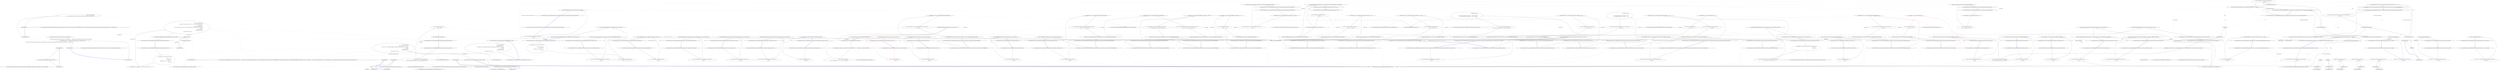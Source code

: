 digraph  {
n310 [label="System.Collections.Generic.IEnumerable<CommandLine.Core.OptionSpecification>", span=""];
n311 [label=int, span=""];
n312 [label=int, span=""];
n313 [label=int, span=""];
n314 [label=int, span=""];
n0 [label="Entry CommandLine.Tests.Unit.Core.InstanceBuilderTests.InvokeBuild<T>(string[])", span="17-17", cluster="CommandLine.Tests.Unit.Core.InstanceBuilderTests.InvokeBuild<T>(string[])"];
n1 [label="return InstanceBuilder.Build(\r\n                Maybe.Just<Func<T>>(() => new T()),\r\n                (args, optionSpecs) => Tokenizer.ConfigureTokenizer(StringComparer.Ordinal, false, false)(args, optionSpecs),\r\n                arguments,\r\n                StringComparer.Ordinal,\r\n                CultureInfo.InvariantCulture,\r\n                Enumerable.Empty<ErrorType>());", span="20-26", cluster="CommandLine.Tests.Unit.Core.InstanceBuilderTests.InvokeBuild<T>(string[])"];
n2 [label="Exit CommandLine.Tests.Unit.Core.InstanceBuilderTests.InvokeBuild<T>(string[])", span="17-17", cluster="CommandLine.Tests.Unit.Core.InstanceBuilderTests.InvokeBuild<T>(string[])"];
n3 [label="Entry CSharpx.Maybe.Just<T>(T)", span="124-124", cluster="CSharpx.Maybe.Just<T>(T)"];
n4 [label="Entry System.Linq.Enumerable.Empty<TResult>()", span="0-0", cluster="System.Linq.Enumerable.Empty<TResult>()"];
n5 [label="Entry CommandLine.Core.InstanceBuilder.Build<T>(CSharpx.Maybe<System.Func<T>>, System.Func<System.Collections.Generic.IEnumerable<string>, System.Collections.Generic.IEnumerable<CommandLine.Core.OptionSpecification>, RailwaySharp.ErrorHandling.Result<System.Collections.Generic.IEnumerable<CommandLine.Core.Token>, CommandLine.Error>>, System.Collections.Generic.IEnumerable<string>, System.StringComparer, System.Globalization.CultureInfo, System.Collections.Generic.IEnumerable<CommandLine.ErrorType>)", span="14-14", cluster="CommandLine.Core.InstanceBuilder.Build<T>(CSharpx.Maybe<System.Func<T>>, System.Func<System.Collections.Generic.IEnumerable<string>, System.Collections.Generic.IEnumerable<CommandLine.Core.OptionSpecification>, RailwaySharp.ErrorHandling.Result<System.Collections.Generic.IEnumerable<CommandLine.Core.Token>, CommandLine.Error>>, System.Collections.Generic.IEnumerable<string>, System.StringComparer, System.Globalization.CultureInfo, System.Collections.Generic.IEnumerable<CommandLine.ErrorType>)"];
n6 [label="Entry lambda expression", span="21-21", cluster="lambda expression"];
n10 [label="Entry lambda expression", span="22-22", cluster="lambda expression"];
n7 [label="new T()", span="21-21", cluster="lambda expression"];
n8 [label="Exit lambda expression", span="21-21", cluster="lambda expression"];
n9 [label="Entry T.cstr", span="", cluster="T.cstr"];
n11 [label="Tokenizer.ConfigureTokenizer(StringComparer.Ordinal, false, false)(args, optionSpecs)", span="22-22", cluster="lambda expression"];
n12 [label="Exit lambda expression", span="22-22", cluster="lambda expression"];
n13 [label="Entry CommandLine.Core.Tokenizer.ConfigureTokenizer(System.StringComparer, bool, bool)", span="109-109", cluster="CommandLine.Core.Tokenizer.ConfigureTokenizer(System.StringComparer, bool, bool)"];
n14 [label="Entry System.Func<T1, T2, TResult>.Invoke(T1, T2)", span="0-0", cluster="System.Func<T1, T2, TResult>.Invoke(T1, T2)"];
n15 [label="Entry CommandLine.Tests.Unit.Core.InstanceBuilderTests.InvokeBuildImmutable<T>(string[])", span="29-29", cluster="CommandLine.Tests.Unit.Core.InstanceBuilderTests.InvokeBuildImmutable<T>(string[])"];
n16 [label="return InstanceBuilder.Build(\r\n                Maybe.Nothing<Func<T>>(),\r\n                                (args, optionSpecs) => Tokenizer.ConfigureTokenizer(StringComparer.Ordinal, false, false)(args, optionSpecs),\r\n                arguments,\r\n                StringComparer.Ordinal,\r\n                CultureInfo.InvariantCulture,\r\n                Enumerable.Empty<ErrorType>());", span="31-37", cluster="CommandLine.Tests.Unit.Core.InstanceBuilderTests.InvokeBuildImmutable<T>(string[])"];
n17 [label="Exit CommandLine.Tests.Unit.Core.InstanceBuilderTests.InvokeBuildImmutable<T>(string[])", span="29-29", cluster="CommandLine.Tests.Unit.Core.InstanceBuilderTests.InvokeBuildImmutable<T>(string[])"];
n18 [label="Entry CSharpx.Maybe.Nothing<T>()", span="116-116", cluster="CSharpx.Maybe.Nothing<T>()"];
n19 [label="Entry lambda expression", span="33-33", cluster="lambda expression"];
n20 [label="Tokenizer.ConfigureTokenizer(StringComparer.Ordinal, false, false)(args, optionSpecs)", span="33-33", cluster="lambda expression"];
n21 [label="Exit lambda expression", span="33-33", cluster="lambda expression"];
n22 [label="Entry CommandLine.Tests.Unit.Core.InstanceBuilderTests.Explicit_help_request_generates_help_requested_error()", span="41-41", cluster="CommandLine.Tests.Unit.Core.InstanceBuilderTests.Explicit_help_request_generates_help_requested_error()"];
n23 [label="var expectedResult = new NotParsed<Simple_Options>(\r\n                TypeInfo.Create(typeof(Simple_Options)), new Error[] { new HelpRequestedError() })", span="44-45", cluster="CommandLine.Tests.Unit.Core.InstanceBuilderTests.Explicit_help_request_generates_help_requested_error()"];
n24 [label="var result = InvokeBuild<Simple_Options>(\r\n                new[] { ''--help'' })", span="48-49", cluster="CommandLine.Tests.Unit.Core.InstanceBuilderTests.Explicit_help_request_generates_help_requested_error()"];
n27 [label="Entry CommandLine.NotParsed<T>.NotParsed(CommandLine.TypeInfo, System.Collections.Generic.IEnumerable<CommandLine.Error>)", span="163-163", cluster="CommandLine.NotParsed<T>.NotParsed(CommandLine.TypeInfo, System.Collections.Generic.IEnumerable<CommandLine.Error>)"];
n28 [label="Entry CommandLine.TypeInfo.Create(System.Type)", span="29-29", cluster="CommandLine.TypeInfo.Create(System.Type)"];
n29 [label="Entry CommandLine.HelpRequestedError.HelpRequestedError()", span="393-393", cluster="CommandLine.HelpRequestedError.HelpRequestedError()"];
n25 [label="result.ShouldBeEquivalentTo(expectedResult)", span="52-52", cluster="CommandLine.Tests.Unit.Core.InstanceBuilderTests.Explicit_help_request_generates_help_requested_error()"];
n26 [label="Exit CommandLine.Tests.Unit.Core.InstanceBuilderTests.Explicit_help_request_generates_help_requested_error()", span="41-41", cluster="CommandLine.Tests.Unit.Core.InstanceBuilderTests.Explicit_help_request_generates_help_requested_error()"];
n30 [label="Entry Unk.ShouldBeEquivalentTo", span="", cluster="Unk.ShouldBeEquivalentTo"];
n31 [label="Entry CommandLine.Tests.Unit.Core.InstanceBuilderTests.Parse_negative_long_value(string[], long)", span="61-61", cluster="CommandLine.Tests.Unit.Core.InstanceBuilderTests.Parse_negative_long_value(string[], long)"];
n32 [label="var result = InvokeBuild<Simple_Options>(\r\n                arguments)", span="66-67", cluster="CommandLine.Tests.Unit.Core.InstanceBuilderTests.Parse_negative_long_value(string[], long)"];
n33 [label="((Parsed<Simple_Options>)result).Value.LongValue.ShouldBeEquivalentTo(expected)", span="70-70", cluster="CommandLine.Tests.Unit.Core.InstanceBuilderTests.Parse_negative_long_value(string[], long)"];
n34 [label="Exit CommandLine.Tests.Unit.Core.InstanceBuilderTests.Parse_negative_long_value(string[], long)", span="61-61", cluster="CommandLine.Tests.Unit.Core.InstanceBuilderTests.Parse_negative_long_value(string[], long)"];
n35 [label="Entry CommandLine.Tests.Unit.Core.InstanceBuilderTests.Parse_double_value(string[], double)", span="81-81", cluster="CommandLine.Tests.Unit.Core.InstanceBuilderTests.Parse_double_value(string[], double)"];
n36 [label="var result = InvokeBuild<Simple_Options_With_Double_Value>(\r\n                arguments)", span="86-87", cluster="CommandLine.Tests.Unit.Core.InstanceBuilderTests.Parse_double_value(string[], double)"];
n37 [label="((Parsed<Simple_Options_With_Double_Value>)result).Value.DoubleValue.ShouldBeEquivalentTo(expected)", span="90-90", cluster="CommandLine.Tests.Unit.Core.InstanceBuilderTests.Parse_double_value(string[], double)"];
n38 [label="Exit CommandLine.Tests.Unit.Core.InstanceBuilderTests.Parse_double_value(string[], double)", span="81-81", cluster="CommandLine.Tests.Unit.Core.InstanceBuilderTests.Parse_double_value(string[], double)"];
n39 [label="Entry CommandLine.Tests.Unit.Core.InstanceBuilderTests.Parse_int_sequence(string[], int[])", span="102-102", cluster="CommandLine.Tests.Unit.Core.InstanceBuilderTests.Parse_int_sequence(string[], int[])"];
n40 [label="var result = InvokeBuild<Options_With_Sequence>(\r\n                arguments)", span="107-108", cluster="CommandLine.Tests.Unit.Core.InstanceBuilderTests.Parse_int_sequence(string[], int[])"];
n41 [label="((Parsed<Options_With_Sequence>)result).Value.IntSequence.ShouldBeEquivalentTo(expected)", span="111-111", cluster="CommandLine.Tests.Unit.Core.InstanceBuilderTests.Parse_int_sequence(string[], int[])"];
n42 [label="Exit CommandLine.Tests.Unit.Core.InstanceBuilderTests.Parse_int_sequence(string[], int[])", span="102-102", cluster="CommandLine.Tests.Unit.Core.InstanceBuilderTests.Parse_int_sequence(string[], int[])"];
n43 [label="Entry CommandLine.Tests.Unit.Core.InstanceBuilderTests.Parse_int_sequence_with_range(string[], int[])", span="121-121", cluster="CommandLine.Tests.Unit.Core.InstanceBuilderTests.Parse_int_sequence_with_range(string[], int[])"];
n44 [label="var result = InvokeBuild<Simple_Options>(\r\n                arguments)", span="126-127", cluster="CommandLine.Tests.Unit.Core.InstanceBuilderTests.Parse_int_sequence_with_range(string[], int[])"];
n45 [label="((Parsed<Simple_Options>)result).Value.IntSequence.ShouldBeEquivalentTo(expected)", span="130-130", cluster="CommandLine.Tests.Unit.Core.InstanceBuilderTests.Parse_int_sequence_with_range(string[], int[])"];
n46 [label="Exit CommandLine.Tests.Unit.Core.InstanceBuilderTests.Parse_int_sequence_with_range(string[], int[])", span="121-121", cluster="CommandLine.Tests.Unit.Core.InstanceBuilderTests.Parse_int_sequence_with_range(string[], int[])"];
n47 [label="Entry CommandLine.Tests.Unit.Core.InstanceBuilderTests.Parse_string_sequence_with_only_min_constraint(string[], string[])", span="141-141", cluster="CommandLine.Tests.Unit.Core.InstanceBuilderTests.Parse_string_sequence_with_only_min_constraint(string[], string[])"];
n48 [label="var result = InvokeBuild<Options_With_Sequence_And_Only_Min_Constraint>(\r\n                arguments)", span="146-147", cluster="CommandLine.Tests.Unit.Core.InstanceBuilderTests.Parse_string_sequence_with_only_min_constraint(string[], string[])"];
n49 [label="((Parsed<Options_With_Sequence_And_Only_Min_Constraint>)result).Value.StringSequence.ShouldBeEquivalentTo(expected)", span="150-150", cluster="CommandLine.Tests.Unit.Core.InstanceBuilderTests.Parse_string_sequence_with_only_min_constraint(string[], string[])"];
n50 [label="Exit CommandLine.Tests.Unit.Core.InstanceBuilderTests.Parse_string_sequence_with_only_min_constraint(string[], string[])", span="141-141", cluster="CommandLine.Tests.Unit.Core.InstanceBuilderTests.Parse_string_sequence_with_only_min_constraint(string[], string[])"];
n51 [label="Entry CommandLine.Tests.Unit.Core.InstanceBuilderTests.Parse_string_sequence_with_only_max_constraint(string[], string[])", span="160-160", cluster="CommandLine.Tests.Unit.Core.InstanceBuilderTests.Parse_string_sequence_with_only_max_constraint(string[], string[])"];
n52 [label="var result = InvokeBuild<Options_With_Sequence_And_Only_Max_Constraint>(\r\n                arguments)", span="165-166", cluster="CommandLine.Tests.Unit.Core.InstanceBuilderTests.Parse_string_sequence_with_only_max_constraint(string[], string[])"];
n53 [label="((Parsed<Options_With_Sequence_And_Only_Max_Constraint>)result).Value.StringSequence.ShouldBeEquivalentTo(expected)", span="169-169", cluster="CommandLine.Tests.Unit.Core.InstanceBuilderTests.Parse_string_sequence_with_only_max_constraint(string[], string[])"];
n54 [label="Exit CommandLine.Tests.Unit.Core.InstanceBuilderTests.Parse_string_sequence_with_only_max_constraint(string[], string[])", span="160-160", cluster="CommandLine.Tests.Unit.Core.InstanceBuilderTests.Parse_string_sequence_with_only_max_constraint(string[], string[])"];
n55 [label="Entry CommandLine.Tests.Unit.Core.InstanceBuilderTests.Breaking_min_constraint_in_string_sequence_gererates_MissingValueOptionError()", span="175-175", cluster="CommandLine.Tests.Unit.Core.InstanceBuilderTests.Breaking_min_constraint_in_string_sequence_gererates_MissingValueOptionError()"];
n56 [label="var expectedResult = new[] { new MissingValueOptionError(new NameInfo(''s'', ''string-seq'')) }", span="178-178", cluster="CommandLine.Tests.Unit.Core.InstanceBuilderTests.Breaking_min_constraint_in_string_sequence_gererates_MissingValueOptionError()"];
n57 [label="var result = InvokeBuild<Options_With_Sequence_And_Only_Min_Constraint>(\r\n                new[] { ''-s'' })", span="181-182", cluster="CommandLine.Tests.Unit.Core.InstanceBuilderTests.Breaking_min_constraint_in_string_sequence_gererates_MissingValueOptionError()"];
n60 [label="Entry CommandLine.MissingValueOptionError.MissingValueOptionError(CommandLine.NameInfo)", span="294-294", cluster="CommandLine.MissingValueOptionError.MissingValueOptionError(CommandLine.NameInfo)"];
n61 [label="Entry CommandLine.NameInfo.NameInfo(string, string)", span="20-20", cluster="CommandLine.NameInfo.NameInfo(string, string)"];
n58 [label="((NotParsed<Options_With_Sequence_And_Only_Min_Constraint>)result).Errors.ShouldBeEquivalentTo(expectedResult)", span="185-185", cluster="CommandLine.Tests.Unit.Core.InstanceBuilderTests.Breaking_min_constraint_in_string_sequence_gererates_MissingValueOptionError()"];
n59 [label="Exit CommandLine.Tests.Unit.Core.InstanceBuilderTests.Breaking_min_constraint_in_string_sequence_gererates_MissingValueOptionError()", span="175-175", cluster="CommandLine.Tests.Unit.Core.InstanceBuilderTests.Breaking_min_constraint_in_string_sequence_gererates_MissingValueOptionError()"];
n62 [label="Entry CommandLine.Tests.Unit.Core.InstanceBuilderTests.Breaking_min_constraint_in_string_sequence_as_value_gererates_SequenceOutOfRangeError()", span="191-191", cluster="CommandLine.Tests.Unit.Core.InstanceBuilderTests.Breaking_min_constraint_in_string_sequence_as_value_gererates_SequenceOutOfRangeError()"];
n63 [label="var expectedResult = new[] { new SequenceOutOfRangeError(NameInfo.EmptyName) }", span="194-194", cluster="CommandLine.Tests.Unit.Core.InstanceBuilderTests.Breaking_min_constraint_in_string_sequence_as_value_gererates_SequenceOutOfRangeError()"];
n64 [label="var result = InvokeBuild<Options_With_Sequence_And_Only_Min_Constraint_For_Value>(\r\n                new string[] { })", span="197-198", cluster="CommandLine.Tests.Unit.Core.InstanceBuilderTests.Breaking_min_constraint_in_string_sequence_as_value_gererates_SequenceOutOfRangeError()"];
n67 [label="Entry CommandLine.SequenceOutOfRangeError.SequenceOutOfRangeError(CommandLine.NameInfo)", span="360-360", cluster="CommandLine.SequenceOutOfRangeError.SequenceOutOfRangeError(CommandLine.NameInfo)"];
n65 [label="((NotParsed<Options_With_Sequence_And_Only_Min_Constraint_For_Value>)result).Errors.ShouldBeEquivalentTo(expectedResult)", span="201-201", cluster="CommandLine.Tests.Unit.Core.InstanceBuilderTests.Breaking_min_constraint_in_string_sequence_as_value_gererates_SequenceOutOfRangeError()"];
n66 [label="Exit CommandLine.Tests.Unit.Core.InstanceBuilderTests.Breaking_min_constraint_in_string_sequence_as_value_gererates_SequenceOutOfRangeError()", span="191-191", cluster="CommandLine.Tests.Unit.Core.InstanceBuilderTests.Breaking_min_constraint_in_string_sequence_as_value_gererates_SequenceOutOfRangeError()"];
n68 [label="Entry CommandLine.Tests.Unit.Core.InstanceBuilderTests.Breaking_max_constraint_in_string_sequence_gererates_SequenceOutOfRangeError()", span="207-207", cluster="CommandLine.Tests.Unit.Core.InstanceBuilderTests.Breaking_max_constraint_in_string_sequence_gererates_SequenceOutOfRangeError()"];
n69 [label="var expectedResult = new[] { new SequenceOutOfRangeError(new NameInfo(''s'', ''string-seq'')) }", span="210-210", cluster="CommandLine.Tests.Unit.Core.InstanceBuilderTests.Breaking_max_constraint_in_string_sequence_gererates_SequenceOutOfRangeError()"];
n70 [label="var result = InvokeBuild<Options_With_Sequence_And_Only_Max_Constraint>(\r\n                new[] { ''--string-seq=one'', ''two'', ''three'', ''this-is-too-much'' })", span="213-214", cluster="CommandLine.Tests.Unit.Core.InstanceBuilderTests.Breaking_max_constraint_in_string_sequence_gererates_SequenceOutOfRangeError()"];
n71 [label="((NotParsed<Options_With_Sequence_And_Only_Max_Constraint>)result).Errors.ShouldBeEquivalentTo(expectedResult)", span="217-217", cluster="CommandLine.Tests.Unit.Core.InstanceBuilderTests.Breaking_max_constraint_in_string_sequence_gererates_SequenceOutOfRangeError()"];
n72 [label="Exit CommandLine.Tests.Unit.Core.InstanceBuilderTests.Breaking_max_constraint_in_string_sequence_gererates_SequenceOutOfRangeError()", span="207-207", cluster="CommandLine.Tests.Unit.Core.InstanceBuilderTests.Breaking_max_constraint_in_string_sequence_gererates_SequenceOutOfRangeError()"];
n73 [label="Entry CommandLine.Tests.Unit.Core.InstanceBuilderTests.Breaking_max_constraint_in_string_sequence_as_value_gererates_SequenceOutOfRangeError()", span="223-223", cluster="CommandLine.Tests.Unit.Core.InstanceBuilderTests.Breaking_max_constraint_in_string_sequence_as_value_gererates_SequenceOutOfRangeError()"];
n74 [label="var expectedResult = new[] { new SequenceOutOfRangeError(NameInfo.EmptyName) }", span="226-226", cluster="CommandLine.Tests.Unit.Core.InstanceBuilderTests.Breaking_max_constraint_in_string_sequence_as_value_gererates_SequenceOutOfRangeError()"];
n75 [label="var result = InvokeBuild<Options_With_Sequence_And_Only_Max_Constraint_For_Value>(\r\n                new[] { ''one'', ''two'', ''three'', ''this-is-too-much'' })", span="229-230", cluster="CommandLine.Tests.Unit.Core.InstanceBuilderTests.Breaking_max_constraint_in_string_sequence_as_value_gererates_SequenceOutOfRangeError()"];
n76 [label="((NotParsed<Options_With_Sequence_And_Only_Max_Constraint_For_Value>)result).Errors.ShouldBeEquivalentTo(expectedResult)", span="233-233", cluster="CommandLine.Tests.Unit.Core.InstanceBuilderTests.Breaking_max_constraint_in_string_sequence_as_value_gererates_SequenceOutOfRangeError()"];
n77 [label="Exit CommandLine.Tests.Unit.Core.InstanceBuilderTests.Breaking_max_constraint_in_string_sequence_as_value_gererates_SequenceOutOfRangeError()", span="223-223", cluster="CommandLine.Tests.Unit.Core.InstanceBuilderTests.Breaking_max_constraint_in_string_sequence_as_value_gererates_SequenceOutOfRangeError()"];
n78 [label="Entry CommandLine.Tests.Unit.Core.InstanceBuilderTests.Parse_enum_value(string[], CommandLine.Tests.Fakes.Colors)", span="245-245", cluster="CommandLine.Tests.Unit.Core.InstanceBuilderTests.Parse_enum_value(string[], CommandLine.Tests.Fakes.Colors)"];
n79 [label="var result = InvokeBuild<Simple_Options_With_Enum>(\r\n                arguments)", span="250-251", cluster="CommandLine.Tests.Unit.Core.InstanceBuilderTests.Parse_enum_value(string[], CommandLine.Tests.Fakes.Colors)"];
n80 [label="expected.ShouldBeEquivalentTo(((Parsed<Simple_Options_With_Enum>)result).Value.Colors)", span="254-254", cluster="CommandLine.Tests.Unit.Core.InstanceBuilderTests.Parse_enum_value(string[], CommandLine.Tests.Fakes.Colors)"];
n81 [label="Exit CommandLine.Tests.Unit.Core.InstanceBuilderTests.Parse_enum_value(string[], CommandLine.Tests.Fakes.Colors)", span="245-245", cluster="CommandLine.Tests.Unit.Core.InstanceBuilderTests.Parse_enum_value(string[], CommandLine.Tests.Fakes.Colors)"];
n82 [label="Entry CommandLine.Tests.Unit.Core.InstanceBuilderTests.Parse_enum_value_with_wrong_index_generates_BadFormatConversionError()", span="260-260", cluster="CommandLine.Tests.Unit.Core.InstanceBuilderTests.Parse_enum_value_with_wrong_index_generates_BadFormatConversionError()"];
n83 [label="var expectedResult = new[] { new BadFormatConversionError(new NameInfo('''', ''colors'')) }", span="263-263", cluster="CommandLine.Tests.Unit.Core.InstanceBuilderTests.Parse_enum_value_with_wrong_index_generates_BadFormatConversionError()"];
n84 [label="var result = InvokeBuild<Simple_Options_With_Enum>(\r\n                new[] { ''--colors'', ''3'' })", span="266-267", cluster="CommandLine.Tests.Unit.Core.InstanceBuilderTests.Parse_enum_value_with_wrong_index_generates_BadFormatConversionError()"];
n87 [label="Entry CommandLine.BadFormatConversionError.BadFormatConversionError(CommandLine.NameInfo)", span="349-349", cluster="CommandLine.BadFormatConversionError.BadFormatConversionError(CommandLine.NameInfo)"];
n85 [label="((NotParsed<Simple_Options_With_Enum>)result).Errors.ShouldBeEquivalentTo(expectedResult)", span="270-270", cluster="CommandLine.Tests.Unit.Core.InstanceBuilderTests.Parse_enum_value_with_wrong_index_generates_BadFormatConversionError()"];
n86 [label="Exit CommandLine.Tests.Unit.Core.InstanceBuilderTests.Parse_enum_value_with_wrong_index_generates_BadFormatConversionError()", span="260-260", cluster="CommandLine.Tests.Unit.Core.InstanceBuilderTests.Parse_enum_value_with_wrong_index_generates_BadFormatConversionError()"];
n88 [label="Entry CommandLine.Tests.Unit.Core.InstanceBuilderTests.Parse_enum_value_with_wrong_item_name_generates_BadFormatConversionError()", span="276-276", cluster="CommandLine.Tests.Unit.Core.InstanceBuilderTests.Parse_enum_value_with_wrong_item_name_generates_BadFormatConversionError()"];
n89 [label="var expectedResult = new[] { new BadFormatConversionError(new NameInfo('''', ''colors'')) }", span="279-279", cluster="CommandLine.Tests.Unit.Core.InstanceBuilderTests.Parse_enum_value_with_wrong_item_name_generates_BadFormatConversionError()"];
n90 [label="var result = InvokeBuild<Simple_Options_With_Enum>(\r\n                new[] { ''--colors'', ''Yellow'' })", span="282-283", cluster="CommandLine.Tests.Unit.Core.InstanceBuilderTests.Parse_enum_value_with_wrong_item_name_generates_BadFormatConversionError()"];
n91 [label="((NotParsed<Simple_Options_With_Enum>)result).Errors.ShouldBeEquivalentTo(expectedResult)", span="286-286", cluster="CommandLine.Tests.Unit.Core.InstanceBuilderTests.Parse_enum_value_with_wrong_item_name_generates_BadFormatConversionError()"];
n92 [label="Exit CommandLine.Tests.Unit.Core.InstanceBuilderTests.Parse_enum_value_with_wrong_item_name_generates_BadFormatConversionError()", span="276-276", cluster="CommandLine.Tests.Unit.Core.InstanceBuilderTests.Parse_enum_value_with_wrong_item_name_generates_BadFormatConversionError()"];
n93 [label="Entry CommandLine.Tests.Unit.Core.InstanceBuilderTests.Parse_enum_value_with_wrong_item_name_case_generates_BadFormatConversionError()", span="292-292", cluster="CommandLine.Tests.Unit.Core.InstanceBuilderTests.Parse_enum_value_with_wrong_item_name_case_generates_BadFormatConversionError()"];
n94 [label="var expectedResult = new[] { new BadFormatConversionError(new NameInfo('''', ''colors'')) }", span="295-295", cluster="CommandLine.Tests.Unit.Core.InstanceBuilderTests.Parse_enum_value_with_wrong_item_name_case_generates_BadFormatConversionError()"];
n95 [label="var result = InvokeBuild<Simple_Options_With_Enum>(\r\n                new[] { ''--colors'', ''RED'' })", span="298-299", cluster="CommandLine.Tests.Unit.Core.InstanceBuilderTests.Parse_enum_value_with_wrong_item_name_case_generates_BadFormatConversionError()"];
n96 [label="((NotParsed<Simple_Options_With_Enum>)result).Errors.ShouldBeEquivalentTo(expectedResult)", span="302-302", cluster="CommandLine.Tests.Unit.Core.InstanceBuilderTests.Parse_enum_value_with_wrong_item_name_case_generates_BadFormatConversionError()"];
n97 [label="Exit CommandLine.Tests.Unit.Core.InstanceBuilderTests.Parse_enum_value_with_wrong_item_name_case_generates_BadFormatConversionError()", span="292-292", cluster="CommandLine.Tests.Unit.Core.InstanceBuilderTests.Parse_enum_value_with_wrong_item_name_case_generates_BadFormatConversionError()"];
n98 [label="Entry CommandLine.Tests.Unit.Core.InstanceBuilderTests.Parse_values_partitioned_between_sequence_and_scalar()", span="308-308", cluster="CommandLine.Tests.Unit.Core.InstanceBuilderTests.Parse_values_partitioned_between_sequence_and_scalar()"];
n99 [label="var expectedResult = new Simple_Options_With_Values\r\n                {\r\n                    StringValue = string.Empty,\r\n                    LongValue = 10L,\r\n                    StringSequence = new[] { ''a'', ''b'', ''c'' },\r\n                    IntValue = 20\r\n                }", span="311-317", cluster="CommandLine.Tests.Unit.Core.InstanceBuilderTests.Parse_values_partitioned_between_sequence_and_scalar()"];
n100 [label="var result = InvokeBuild<Simple_Options_With_Values>(\r\n                new[] { ''10'', ''a'', ''b'', ''c'', ''20'' })", span="320-321", cluster="CommandLine.Tests.Unit.Core.InstanceBuilderTests.Parse_values_partitioned_between_sequence_and_scalar()"];
n103 [label="Entry CommandLine.Tests.Fakes.Simple_Options_With_Values.Simple_Options_With_Values()", span="6-6", cluster="CommandLine.Tests.Fakes.Simple_Options_With_Values.Simple_Options_With_Values()"];
n101 [label="expectedResult.ShouldBeEquivalentTo(((Parsed<Simple_Options_With_Values>)result).Value)", span="324-324", cluster="CommandLine.Tests.Unit.Core.InstanceBuilderTests.Parse_values_partitioned_between_sequence_and_scalar()"];
n102 [label="Exit CommandLine.Tests.Unit.Core.InstanceBuilderTests.Parse_values_partitioned_between_sequence_and_scalar()", span="308-308", cluster="CommandLine.Tests.Unit.Core.InstanceBuilderTests.Parse_values_partitioned_between_sequence_and_scalar()"];
n104 [label="Entry CommandLine.Tests.Unit.Core.InstanceBuilderTests.Parse_sequence_value_without_range_constraints(string[], long[])", span="335-335", cluster="CommandLine.Tests.Unit.Core.InstanceBuilderTests.Parse_sequence_value_without_range_constraints(string[], long[])"];
n105 [label="var result = InvokeBuild<Options_With_Sequence_Without_Range_For_Value>(\r\n                arguments)", span="340-341", cluster="CommandLine.Tests.Unit.Core.InstanceBuilderTests.Parse_sequence_value_without_range_constraints(string[], long[])"];
n106 [label="expected.ShouldBeEquivalentTo(((Parsed<Options_With_Sequence_Without_Range_For_Value>)result).Value.LongSequence)", span="344-344", cluster="CommandLine.Tests.Unit.Core.InstanceBuilderTests.Parse_sequence_value_without_range_constraints(string[], long[])"];
n107 [label="Exit CommandLine.Tests.Unit.Core.InstanceBuilderTests.Parse_sequence_value_without_range_constraints(string[], long[])", span="335-335", cluster="CommandLine.Tests.Unit.Core.InstanceBuilderTests.Parse_sequence_value_without_range_constraints(string[], long[])"];
n108 [label="Entry CommandLine.Tests.Unit.Core.InstanceBuilderTests.Parse_long_sequence_with_separator(string[], long[])", span="354-354", cluster="CommandLine.Tests.Unit.Core.InstanceBuilderTests.Parse_long_sequence_with_separator(string[], long[])"];
n109 [label="var result = InvokeBuild<Options_With_Sequence_Having_Separator_Set>(\r\n                arguments)", span="359-360", cluster="CommandLine.Tests.Unit.Core.InstanceBuilderTests.Parse_long_sequence_with_separator(string[], long[])"];
n110 [label="expected.ShouldBeEquivalentTo(((Parsed<Options_With_Sequence_Having_Separator_Set>)result).Value.LongSequence)", span="363-363", cluster="CommandLine.Tests.Unit.Core.InstanceBuilderTests.Parse_long_sequence_with_separator(string[], long[])"];
n111 [label="Exit CommandLine.Tests.Unit.Core.InstanceBuilderTests.Parse_long_sequence_with_separator(string[], long[])", span="354-354", cluster="CommandLine.Tests.Unit.Core.InstanceBuilderTests.Parse_long_sequence_with_separator(string[], long[])"];
n112 [label="Entry CommandLine.Tests.Unit.Core.InstanceBuilderTests.Parse_string_sequence_with_separator(string[], string[])", span="373-373", cluster="CommandLine.Tests.Unit.Core.InstanceBuilderTests.Parse_string_sequence_with_separator(string[], string[])"];
n113 [label="var result = InvokeBuild<Options_With_Sequence_Having_Separator_Set>(\r\n                arguments)", span="378-379", cluster="CommandLine.Tests.Unit.Core.InstanceBuilderTests.Parse_string_sequence_with_separator(string[], string[])"];
n114 [label="expected.ShouldBeEquivalentTo(((Parsed<Options_With_Sequence_Having_Separator_Set>)result).Value.StringSequence)", span="382-382", cluster="CommandLine.Tests.Unit.Core.InstanceBuilderTests.Parse_string_sequence_with_separator(string[], string[])"];
n115 [label="Exit CommandLine.Tests.Unit.Core.InstanceBuilderTests.Parse_string_sequence_with_separator(string[], string[])", span="373-373", cluster="CommandLine.Tests.Unit.Core.InstanceBuilderTests.Parse_string_sequence_with_separator(string[], string[])"];
n116 [label="Entry CommandLine.Tests.Unit.Core.InstanceBuilderTests.Double_dash_force_subsequent_arguments_as_values()", span="391-391", cluster="CommandLine.Tests.Unit.Core.InstanceBuilderTests.Double_dash_force_subsequent_arguments_as_values()"];
n117 [label="var expectedResult = new Simple_Options_With_Values\r\n                {\r\n                    StringValue = ''str1'',\r\n                    LongValue = 10L,\r\n                    StringSequence = new[] { ''-a'', ''--bee'', ''-c'' },\r\n                    IntValue = 20\r\n                }", span="394-400", cluster="CommandLine.Tests.Unit.Core.InstanceBuilderTests.Double_dash_force_subsequent_arguments_as_values()"];
n118 [label="var arguments = new[] { ''--stringvalue'', ''str1'', ''--'', ''10'', ''-a'', ''--bee'', ''-c'', ''20'' }", span="401-401", cluster="CommandLine.Tests.Unit.Core.InstanceBuilderTests.Double_dash_force_subsequent_arguments_as_values()"];
n120 [label="expectedResult.ShouldBeEquivalentTo(((Parsed<Simple_Options_With_Values>)result).Value)", span="415-415", cluster="CommandLine.Tests.Unit.Core.InstanceBuilderTests.Double_dash_force_subsequent_arguments_as_values()"];
n119 [label="var result = InstanceBuilder.Build(\r\n                Maybe.Just<Func<Simple_Options_With_Values>>(() => new Simple_Options_With_Values()),\r\n                (a, optionSpecs) =>\r\n                    Tokenizer.PreprocessDashDash(a,\r\n                        args => Tokenizer.Tokenize(args, name => NameLookup.Contains(name, optionSpecs, StringComparer.Ordinal))),\r\n                arguments,\r\n                StringComparer.Ordinal,\r\n                CultureInfo.InvariantCulture,\r\n                Enumerable.Empty<ErrorType>())", span="404-412", cluster="CommandLine.Tests.Unit.Core.InstanceBuilderTests.Double_dash_force_subsequent_arguments_as_values()"];
n122 [label="Entry lambda expression", span="405-405", cluster="lambda expression"];
n125 [label="Entry lambda expression", span="406-408", cluster="lambda expression"];
n121 [label="Exit CommandLine.Tests.Unit.Core.InstanceBuilderTests.Double_dash_force_subsequent_arguments_as_values()", span="391-391", cluster="CommandLine.Tests.Unit.Core.InstanceBuilderTests.Double_dash_force_subsequent_arguments_as_values()"];
n123 [label="new Simple_Options_With_Values()", span="405-405", cluster="lambda expression"];
n124 [label="Exit lambda expression", span="405-405", cluster="lambda expression"];
n126 [label="Tokenizer.PreprocessDashDash(a,\r\n                        args => Tokenizer.Tokenize(args, name => NameLookup.Contains(name, optionSpecs, StringComparer.Ordinal)))", span="407-408", cluster="lambda expression"];
n130 [label="Tokenizer.Tokenize(args, name => NameLookup.Contains(name, optionSpecs, StringComparer.Ordinal))", span="408-408", cluster="lambda expression"];
n134 [label="NameLookup.Contains(name, optionSpecs, StringComparer.Ordinal)", span="408-408", cluster="lambda expression"];
n127 [label="Exit lambda expression", span="406-408", cluster="lambda expression"];
n128 [label="Entry CommandLine.Core.Tokenizer.PreprocessDashDash(System.Collections.Generic.IEnumerable<string>, System.Func<System.Collections.Generic.IEnumerable<string>, RailwaySharp.ErrorHandling.Result<System.Collections.Generic.IEnumerable<CommandLine.Core.Token>, CommandLine.Error>>)", span="44-44", cluster="CommandLine.Core.Tokenizer.PreprocessDashDash(System.Collections.Generic.IEnumerable<string>, System.Func<System.Collections.Generic.IEnumerable<string>, RailwaySharp.ErrorHandling.Result<System.Collections.Generic.IEnumerable<CommandLine.Core.Token>, CommandLine.Error>>)"];
n129 [label="Entry lambda expression", span="408-408", cluster="lambda expression"];
n131 [label="Exit lambda expression", span="408-408", cluster="lambda expression"];
n132 [label="Entry CommandLine.Core.Tokenizer.Tokenize(System.Collections.Generic.IEnumerable<string>, System.Func<string, CommandLine.Core.NameLookupResult>)", span="13-13", cluster="CommandLine.Core.Tokenizer.Tokenize(System.Collections.Generic.IEnumerable<string>, System.Func<string, CommandLine.Core.NameLookupResult>)"];
n133 [label="Entry lambda expression", span="408-408", cluster="lambda expression"];
n135 [label="Exit lambda expression", span="408-408", cluster="lambda expression"];
n136 [label="Entry CommandLine.Core.NameLookup.Contains(string, System.Collections.Generic.IEnumerable<CommandLine.Core.OptionSpecification>, System.StringComparer)", span="18-18", cluster="CommandLine.Core.NameLookup.Contains(string, System.Collections.Generic.IEnumerable<CommandLine.Core.OptionSpecification>, System.StringComparer)"];
n137 [label="Entry CommandLine.Tests.Unit.Core.InstanceBuilderTests.Parse_option_from_different_sets_gererates_MutuallyExclusiveSetError()", span="421-421", cluster="CommandLine.Tests.Unit.Core.InstanceBuilderTests.Parse_option_from_different_sets_gererates_MutuallyExclusiveSetError()"];
n138 [label="var expectedResult = new[]\r\n                {\r\n                    new MutuallyExclusiveSetError(new NameInfo('''', ''weburl''), string.Empty),\r\n                    new MutuallyExclusiveSetError(new NameInfo('''', ''ftpurl''), string.Empty)\r\n                }", span="424-428", cluster="CommandLine.Tests.Unit.Core.InstanceBuilderTests.Parse_option_from_different_sets_gererates_MutuallyExclusiveSetError()"];
n139 [label="var result = InvokeBuild<Options_With_Two_Sets>(\r\n                new[] { ''--weburl'', ''http://mywebsite.org/'', ''--ftpurl'', ''fpt://ftpsite.org/'' })", span="431-432", cluster="CommandLine.Tests.Unit.Core.InstanceBuilderTests.Parse_option_from_different_sets_gererates_MutuallyExclusiveSetError()"];
n142 [label="Entry CommandLine.MutuallyExclusiveSetError.MutuallyExclusiveSetError(CommandLine.NameInfo, string)", span="329-329", cluster="CommandLine.MutuallyExclusiveSetError.MutuallyExclusiveSetError(CommandLine.NameInfo, string)"];
n140 [label="((NotParsed<Options_With_Two_Sets>)result).Errors.ShouldBeEquivalentTo(expectedResult)", span="435-435", cluster="CommandLine.Tests.Unit.Core.InstanceBuilderTests.Parse_option_from_different_sets_gererates_MutuallyExclusiveSetError()"];
n141 [label="Exit CommandLine.Tests.Unit.Core.InstanceBuilderTests.Parse_option_from_different_sets_gererates_MutuallyExclusiveSetError()", span="421-421", cluster="CommandLine.Tests.Unit.Core.InstanceBuilderTests.Parse_option_from_different_sets_gererates_MutuallyExclusiveSetError()"];
n143 [label="Entry CommandLine.Tests.Unit.Core.InstanceBuilderTests.Two_required_options_at_the_same_set_and_both_are_true()", span="441-441", cluster="CommandLine.Tests.Unit.Core.InstanceBuilderTests.Two_required_options_at_the_same_set_and_both_are_true()"];
n144 [label="var expectedResult = new Options_With_Required_Set_To_True_Within_Same_Set {\r\n                FtpUrl = ''str1'',\r\n                WebUrl = ''str2''\r\n            }", span="443-446", cluster="CommandLine.Tests.Unit.Core.InstanceBuilderTests.Two_required_options_at_the_same_set_and_both_are_true()"];
n145 [label="var result = InvokeBuild<Options_With_Required_Set_To_True_Within_Same_Set>(\r\n                new[] { ''--ftpurl'', ''str1'', ''--weburl'', ''str2'' })", span="448-449", cluster="CommandLine.Tests.Unit.Core.InstanceBuilderTests.Two_required_options_at_the_same_set_and_both_are_true()"];
n148 [label="Entry CommandLine.Tests.Fakes.Options_With_Required_Set_To_True_Within_Same_Set.Options_With_Required_Set_To_True_Within_Same_Set()", span="4-4", cluster="CommandLine.Tests.Fakes.Options_With_Required_Set_To_True_Within_Same_Set.Options_With_Required_Set_To_True_Within_Same_Set()"];
n146 [label="expectedResult.ShouldBeEquivalentTo(((Parsed<Options_With_Required_Set_To_True_Within_Same_Set>)result).Value)", span="452-452", cluster="CommandLine.Tests.Unit.Core.InstanceBuilderTests.Two_required_options_at_the_same_set_and_both_are_true()"];
n147 [label="Exit CommandLine.Tests.Unit.Core.InstanceBuilderTests.Two_required_options_at_the_same_set_and_both_are_true()", span="441-441", cluster="CommandLine.Tests.Unit.Core.InstanceBuilderTests.Two_required_options_at_the_same_set_and_both_are_true()"];
n149 [label="Entry CommandLine.Tests.Unit.Core.InstanceBuilderTests.Two_required_options_at_the_same_set_and_none_are_true()", span="457-457", cluster="CommandLine.Tests.Unit.Core.InstanceBuilderTests.Two_required_options_at_the_same_set_and_none_are_true()"];
n150 [label="var expectedResult = new[]\r\n            {\r\n                new MissingRequiredOptionError(new NameInfo('''', ''ftpurl'')),\r\n                new MissingRequiredOptionError(new NameInfo('''', ''weburl''))\r\n            }", span="459-463", cluster="CommandLine.Tests.Unit.Core.InstanceBuilderTests.Two_required_options_at_the_same_set_and_none_are_true()"];
n151 [label="var result = InvokeBuild<Options_With_Required_Set_To_True_Within_Same_Set>(\r\n                new string[] { })", span="465-466", cluster="CommandLine.Tests.Unit.Core.InstanceBuilderTests.Two_required_options_at_the_same_set_and_none_are_true()"];
n154 [label="Entry CommandLine.MissingRequiredOptionError.MissingRequiredOptionError(CommandLine.NameInfo)", span="316-316", cluster="CommandLine.MissingRequiredOptionError.MissingRequiredOptionError(CommandLine.NameInfo)"];
n152 [label="((NotParsed<Options_With_Required_Set_To_True_Within_Same_Set>)result).Errors.ShouldBeEquivalentTo(expectedResult)", span="469-469", cluster="CommandLine.Tests.Unit.Core.InstanceBuilderTests.Two_required_options_at_the_same_set_and_none_are_true()"];
n153 [label="Exit CommandLine.Tests.Unit.Core.InstanceBuilderTests.Two_required_options_at_the_same_set_and_none_are_true()", span="457-457", cluster="CommandLine.Tests.Unit.Core.InstanceBuilderTests.Two_required_options_at_the_same_set_and_none_are_true()"];
n155 [label="Entry CommandLine.Tests.Unit.Core.InstanceBuilderTests.Omitting_required_option_gererates_MissingRequiredOptionError()", span="475-475", cluster="CommandLine.Tests.Unit.Core.InstanceBuilderTests.Omitting_required_option_gererates_MissingRequiredOptionError()"];
n156 [label="var expectedResult = new[] { new MissingRequiredOptionError(new NameInfo('''', ''str'')) }", span="478-478", cluster="CommandLine.Tests.Unit.Core.InstanceBuilderTests.Omitting_required_option_gererates_MissingRequiredOptionError()"];
n157 [label="var result = InvokeBuild<Options_With_Required_Set_To_True>(\r\n                new string[] { })", span="481-482", cluster="CommandLine.Tests.Unit.Core.InstanceBuilderTests.Omitting_required_option_gererates_MissingRequiredOptionError()"];
n158 [label="((NotParsed<Options_With_Required_Set_To_True>)result).Errors.ShouldBeEquivalentTo(expectedResult)", span="485-485", cluster="CommandLine.Tests.Unit.Core.InstanceBuilderTests.Omitting_required_option_gererates_MissingRequiredOptionError()"];
n159 [label="Exit CommandLine.Tests.Unit.Core.InstanceBuilderTests.Omitting_required_option_gererates_MissingRequiredOptionError()", span="475-475", cluster="CommandLine.Tests.Unit.Core.InstanceBuilderTests.Omitting_required_option_gererates_MissingRequiredOptionError()"];
n160 [label="Entry CommandLine.Tests.Unit.Core.InstanceBuilderTests.Wrong_range_in_sequence_gererates_SequenceOutOfRangeError()", span="491-491", cluster="CommandLine.Tests.Unit.Core.InstanceBuilderTests.Wrong_range_in_sequence_gererates_SequenceOutOfRangeError()"];
n161 [label="var expectedResult = new[] { new SequenceOutOfRangeError(new NameInfo(''i'', '''')) }", span="494-494", cluster="CommandLine.Tests.Unit.Core.InstanceBuilderTests.Wrong_range_in_sequence_gererates_SequenceOutOfRangeError()"];
n162 [label="var result = InvokeBuild<Simple_Options>(\r\n                new[] { ''-i'', ''10'' })", span="497-498", cluster="CommandLine.Tests.Unit.Core.InstanceBuilderTests.Wrong_range_in_sequence_gererates_SequenceOutOfRangeError()"];
n163 [label="((NotParsed<Simple_Options>)result).Errors.ShouldBeEquivalentTo(expectedResult)", span="501-501", cluster="CommandLine.Tests.Unit.Core.InstanceBuilderTests.Wrong_range_in_sequence_gererates_SequenceOutOfRangeError()"];
n164 [label="Exit CommandLine.Tests.Unit.Core.InstanceBuilderTests.Wrong_range_in_sequence_gererates_SequenceOutOfRangeError()", span="491-491", cluster="CommandLine.Tests.Unit.Core.InstanceBuilderTests.Wrong_range_in_sequence_gererates_SequenceOutOfRangeError()"];
n165 [label="Entry CommandLine.Tests.Unit.Core.InstanceBuilderTests.Parse_unknown_long_option_gererates_UnknownOptionError()", span="507-507", cluster="CommandLine.Tests.Unit.Core.InstanceBuilderTests.Parse_unknown_long_option_gererates_UnknownOptionError()"];
n166 [label="var expectedResult = new[] { new UnknownOptionError(''xyz'') }", span="510-510", cluster="CommandLine.Tests.Unit.Core.InstanceBuilderTests.Parse_unknown_long_option_gererates_UnknownOptionError()"];
n167 [label="var result = InvokeBuild<Simple_Options>(\r\n                new[] { ''--stringvalue'', ''abc'', ''--xyz'' })", span="513-514", cluster="CommandLine.Tests.Unit.Core.InstanceBuilderTests.Parse_unknown_long_option_gererates_UnknownOptionError()"];
n170 [label="Entry CommandLine.UnknownOptionError.UnknownOptionError(string)", span="305-305", cluster="CommandLine.UnknownOptionError.UnknownOptionError(string)"];
n168 [label="((NotParsed<Simple_Options>)result).Errors.ShouldBeEquivalentTo(expectedResult)", span="517-517", cluster="CommandLine.Tests.Unit.Core.InstanceBuilderTests.Parse_unknown_long_option_gererates_UnknownOptionError()"];
n169 [label="Exit CommandLine.Tests.Unit.Core.InstanceBuilderTests.Parse_unknown_long_option_gererates_UnknownOptionError()", span="507-507", cluster="CommandLine.Tests.Unit.Core.InstanceBuilderTests.Parse_unknown_long_option_gererates_UnknownOptionError()"];
n171 [label="Entry CommandLine.Tests.Unit.Core.InstanceBuilderTests.Parse_unknown_short_option_gererates_UnknownOptionError()", span="523-523", cluster="CommandLine.Tests.Unit.Core.InstanceBuilderTests.Parse_unknown_short_option_gererates_UnknownOptionError()"];
n172 [label="var expectedResult = new[] { new UnknownOptionError(''z'') }", span="526-526", cluster="CommandLine.Tests.Unit.Core.InstanceBuilderTests.Parse_unknown_short_option_gererates_UnknownOptionError()", color=red, community=0];
n173 [label="var result = InvokeBuild<Simple_Options>(\r\n                new[] { ''-z'', ''-x'' })", span="529-530", cluster="CommandLine.Tests.Unit.Core.InstanceBuilderTests.Parse_unknown_short_option_gererates_UnknownOptionError()"];
n174 [label="((NotParsed<Simple_Options>)result).Errors.ShouldBeEquivalentTo(expectedResult)", span="533-533", cluster="CommandLine.Tests.Unit.Core.InstanceBuilderTests.Parse_unknown_short_option_gererates_UnknownOptionError()"];
n175 [label="Exit CommandLine.Tests.Unit.Core.InstanceBuilderTests.Parse_unknown_short_option_gererates_UnknownOptionError()", span="523-523", cluster="CommandLine.Tests.Unit.Core.InstanceBuilderTests.Parse_unknown_short_option_gererates_UnknownOptionError()"];
n176 [label="Entry CommandLine.Tests.Unit.Core.InstanceBuilderTests.Parse_unknown_short_option_in_option_group_gererates_UnknownOptionError()", span="539-539", cluster="CommandLine.Tests.Unit.Core.InstanceBuilderTests.Parse_unknown_short_option_in_option_group_gererates_UnknownOptionError()"];
n177 [label="var expectedResult = new[] { new UnknownOptionError(''z'') }", span="542-542", cluster="CommandLine.Tests.Unit.Core.InstanceBuilderTests.Parse_unknown_short_option_in_option_group_gererates_UnknownOptionError()"];
n178 [label="var result = InvokeBuild<Simple_Options>(\r\n                new[] { ''-zx'' })", span="545-546", cluster="CommandLine.Tests.Unit.Core.InstanceBuilderTests.Parse_unknown_short_option_in_option_group_gererates_UnknownOptionError()"];
n179 [label="((NotParsed<Simple_Options>)result).Errors.ShouldBeEquivalentTo(expectedResult)", span="549-549", cluster="CommandLine.Tests.Unit.Core.InstanceBuilderTests.Parse_unknown_short_option_in_option_group_gererates_UnknownOptionError()"];
n180 [label="Exit CommandLine.Tests.Unit.Core.InstanceBuilderTests.Parse_unknown_short_option_in_option_group_gererates_UnknownOptionError()", span="539-539", cluster="CommandLine.Tests.Unit.Core.InstanceBuilderTests.Parse_unknown_short_option_in_option_group_gererates_UnknownOptionError()"];
n181 [label="Entry CommandLine.Tests.Unit.Core.InstanceBuilderTests.Omitting_names_assumes_identifier_as_long_name(string[], string)", span="557-557", cluster="CommandLine.Tests.Unit.Core.InstanceBuilderTests.Omitting_names_assumes_identifier_as_long_name(string[], string)"];
n182 [label="var result = InvokeBuild<Simple_Options>(\r\n                arguments)", span="562-563", cluster="CommandLine.Tests.Unit.Core.InstanceBuilderTests.Omitting_names_assumes_identifier_as_long_name(string[], string)"];
n183 [label="((Parsed<Simple_Options>)result).Value.StringValue.ShouldBeEquivalentTo(expected)", span="566-566", cluster="CommandLine.Tests.Unit.Core.InstanceBuilderTests.Omitting_names_assumes_identifier_as_long_name(string[], string)"];
n184 [label="Exit CommandLine.Tests.Unit.Core.InstanceBuilderTests.Omitting_names_assumes_identifier_as_long_name(string[], string)", span="557-557", cluster="CommandLine.Tests.Unit.Core.InstanceBuilderTests.Omitting_names_assumes_identifier_as_long_name(string[], string)"];
n185 [label="Entry CommandLine.Tests.Unit.Core.InstanceBuilderTests.Breaking_required_constraint_in_string_scalar_as_value_generates_MissingRequiredOptionError()", span="572-572", cluster="CommandLine.Tests.Unit.Core.InstanceBuilderTests.Breaking_required_constraint_in_string_scalar_as_value_generates_MissingRequiredOptionError()"];
n186 [label="var expectedResult = new[] { new MissingRequiredOptionError(NameInfo.EmptyName) }", span="575-575", cluster="CommandLine.Tests.Unit.Core.InstanceBuilderTests.Breaking_required_constraint_in_string_scalar_as_value_generates_MissingRequiredOptionError()"];
n187 [label="var result = InvokeBuild<Options_With_Required_Set_To_True_For_Values>(\r\n                new string[] { })", span="578-579", cluster="CommandLine.Tests.Unit.Core.InstanceBuilderTests.Breaking_required_constraint_in_string_scalar_as_value_generates_MissingRequiredOptionError()"];
n188 [label="((NotParsed<Options_With_Required_Set_To_True_For_Values>)result).Errors.ShouldBeEquivalentTo(expectedResult)", span="582-582", cluster="CommandLine.Tests.Unit.Core.InstanceBuilderTests.Breaking_required_constraint_in_string_scalar_as_value_generates_MissingRequiredOptionError()"];
n189 [label="Exit CommandLine.Tests.Unit.Core.InstanceBuilderTests.Breaking_required_constraint_in_string_scalar_as_value_generates_MissingRequiredOptionError()", span="572-572", cluster="CommandLine.Tests.Unit.Core.InstanceBuilderTests.Breaking_required_constraint_in_string_scalar_as_value_generates_MissingRequiredOptionError()"];
n190 [label="Entry CommandLine.Tests.Unit.Core.InstanceBuilderTests.Parse_utf8_string_correctly(string[], string)", span="592-592", cluster="CommandLine.Tests.Unit.Core.InstanceBuilderTests.Parse_utf8_string_correctly(string[], string)"];
n191 [label="var result = InvokeBuild<Simple_Options>(\r\n                arguments)", span="597-598", cluster="CommandLine.Tests.Unit.Core.InstanceBuilderTests.Parse_utf8_string_correctly(string[], string)", color=red, community=0];
n192 [label="expected.ShouldBeEquivalentTo(((Parsed<Simple_Options>)result).Value.StringValue)", span="601-601", cluster="CommandLine.Tests.Unit.Core.InstanceBuilderTests.Parse_utf8_string_correctly(string[], string)", color=red, community=0];
n193 [label="Exit CommandLine.Tests.Unit.Core.InstanceBuilderTests.Parse_utf8_string_correctly(string[], string)", span="592-592", cluster="CommandLine.Tests.Unit.Core.InstanceBuilderTests.Parse_utf8_string_correctly(string[], string)"];
n194 [label="Entry CommandLine.Tests.Unit.Core.InstanceBuilderTests.Breaking_equal_min_max_constraint_in_string_sequence_as_value_gererates_SequenceOutOfRangeError()", span="607-607", cluster="CommandLine.Tests.Unit.Core.InstanceBuilderTests.Breaking_equal_min_max_constraint_in_string_sequence_as_value_gererates_SequenceOutOfRangeError()"];
n195 [label="var expectedResult = new[] { new SequenceOutOfRangeError(NameInfo.EmptyName) }", span="610-610", cluster="CommandLine.Tests.Unit.Core.InstanceBuilderTests.Breaking_equal_min_max_constraint_in_string_sequence_as_value_gererates_SequenceOutOfRangeError()"];
n196 [label="var result = InvokeBuild<Options_With_Sequence_Having_Both_Min_And_Max_Equal>(\r\n                new[] { ''one'', ''two'', ''this-is-too-much'' })", span="613-614", cluster="CommandLine.Tests.Unit.Core.InstanceBuilderTests.Breaking_equal_min_max_constraint_in_string_sequence_as_value_gererates_SequenceOutOfRangeError()"];
n197 [label="((NotParsed<Options_With_Sequence_Having_Both_Min_And_Max_Equal>)result).Errors.ShouldBeEquivalentTo(expectedResult)", span="617-617", cluster="CommandLine.Tests.Unit.Core.InstanceBuilderTests.Breaking_equal_min_max_constraint_in_string_sequence_as_value_gererates_SequenceOutOfRangeError()"];
n198 [label="Exit CommandLine.Tests.Unit.Core.InstanceBuilderTests.Breaking_equal_min_max_constraint_in_string_sequence_as_value_gererates_SequenceOutOfRangeError()", span="607-607", cluster="CommandLine.Tests.Unit.Core.InstanceBuilderTests.Breaking_equal_min_max_constraint_in_string_sequence_as_value_gererates_SequenceOutOfRangeError()"];
n199 [label="Entry CommandLine.Tests.Unit.Core.InstanceBuilderTests.Parse_nullable_int(string[], int?)", span="627-627", cluster="CommandLine.Tests.Unit.Core.InstanceBuilderTests.Parse_nullable_int(string[], int?)"];
n200 [label="var result = InvokeBuild<Options_With_Nullables>(\r\n                arguments)", span="632-633", cluster="CommandLine.Tests.Unit.Core.InstanceBuilderTests.Parse_nullable_int(string[], int?)"];
n201 [label="expected.ShouldBeEquivalentTo(((Parsed<Options_With_Nullables>)result).Value.NullableInt)", span="636-636", cluster="CommandLine.Tests.Unit.Core.InstanceBuilderTests.Parse_nullable_int(string[], int?)"];
n202 [label="Exit CommandLine.Tests.Unit.Core.InstanceBuilderTests.Parse_nullable_int(string[], int?)", span="627-627", cluster="CommandLine.Tests.Unit.Core.InstanceBuilderTests.Parse_nullable_int(string[], int?)"];
n203 [label="Entry CommandLine.Tests.Unit.Core.InstanceBuilderTests.Parse_nullable_long(string[], long?)", span="646-646", cluster="CommandLine.Tests.Unit.Core.InstanceBuilderTests.Parse_nullable_long(string[], long?)"];
n204 [label="var result = InvokeBuild<Options_With_Nullables>(\r\n                arguments)", span="651-652", cluster="CommandLine.Tests.Unit.Core.InstanceBuilderTests.Parse_nullable_long(string[], long?)"];
n205 [label="expected.ShouldBeEquivalentTo(((Parsed<Options_With_Nullables>)result).Value.NullableLong)", span="655-655", cluster="CommandLine.Tests.Unit.Core.InstanceBuilderTests.Parse_nullable_long(string[], long?)"];
n206 [label="Exit CommandLine.Tests.Unit.Core.InstanceBuilderTests.Parse_nullable_long(string[], long?)", span="646-646", cluster="CommandLine.Tests.Unit.Core.InstanceBuilderTests.Parse_nullable_long(string[], long?)"];
n207 [label="Entry CommandLine.Tests.Unit.Core.InstanceBuilderTests.Parse_fsharp_option_string(string[], string, bool)", span="663-663", cluster="CommandLine.Tests.Unit.Core.InstanceBuilderTests.Parse_fsharp_option_string(string[], string, bool)"];
n208 [label="var result = InvokeBuild<Options_With_FSharpOption>(\r\n                arguments)", span="668-669", cluster="CommandLine.Tests.Unit.Core.InstanceBuilderTests.Parse_fsharp_option_string(string[], string, bool)"];
n210 [label="expectedValue.ShouldBeEquivalentTo(((Parsed<Options_With_FSharpOption>)result).Value.FileName.Value)", span="674-674", cluster="CommandLine.Tests.Unit.Core.InstanceBuilderTests.Parse_fsharp_option_string(string[], string, bool)"];
n211 [label="expectedSome.ShouldBeEquivalentTo(FSharpOption<string>.get_IsSome(((Parsed<Options_With_FSharpOption>)result).Value.FileName))", span="676-676", cluster="CommandLine.Tests.Unit.Core.InstanceBuilderTests.Parse_fsharp_option_string(string[], string, bool)"];
n209 [label="((Parsed<Options_With_FSharpOption>)result).Value.FileName != null", span="672-672", cluster="CommandLine.Tests.Unit.Core.InstanceBuilderTests.Parse_fsharp_option_string(string[], string, bool)"];
n212 [label="Exit CommandLine.Tests.Unit.Core.InstanceBuilderTests.Parse_fsharp_option_string(string[], string, bool)", span="663-663", cluster="CommandLine.Tests.Unit.Core.InstanceBuilderTests.Parse_fsharp_option_string(string[], string, bool)"];
n213 [label="Entry Unk.get_IsSome", span="", cluster="Unk.get_IsSome"];
n214 [label="Entry CommandLine.Tests.Unit.Core.InstanceBuilderTests.Parse_fsharp_option_int(string[], int, bool)", span="684-684", cluster="CommandLine.Tests.Unit.Core.InstanceBuilderTests.Parse_fsharp_option_int(string[], int, bool)"];
n215 [label="var result = InvokeBuild<Options_With_FSharpOption>(\r\n                arguments)", span="689-690", cluster="CommandLine.Tests.Unit.Core.InstanceBuilderTests.Parse_fsharp_option_int(string[], int, bool)"];
n217 [label="expectedValue.ShouldBeEquivalentTo(((Parsed<Options_With_FSharpOption>)result).Value.Offset.Value)", span="695-695", cluster="CommandLine.Tests.Unit.Core.InstanceBuilderTests.Parse_fsharp_option_int(string[], int, bool)"];
n218 [label="expectedSome.ShouldBeEquivalentTo(FSharpOption<int>.get_IsSome(((Parsed<Options_With_FSharpOption>)result).Value.Offset))", span="697-697", cluster="CommandLine.Tests.Unit.Core.InstanceBuilderTests.Parse_fsharp_option_int(string[], int, bool)"];
n216 [label="((Parsed<Options_With_FSharpOption>)result).Value.Offset != null", span="693-693", cluster="CommandLine.Tests.Unit.Core.InstanceBuilderTests.Parse_fsharp_option_int(string[], int, bool)"];
n219 [label="Exit CommandLine.Tests.Unit.Core.InstanceBuilderTests.Parse_fsharp_option_int(string[], int, bool)", span="684-684", cluster="CommandLine.Tests.Unit.Core.InstanceBuilderTests.Parse_fsharp_option_int(string[], int, bool)"];
n220 [label="Entry CommandLine.Tests.Unit.Core.InstanceBuilderTests.Min_constraint_set_to_zero_throws_exception()", span="704-704", cluster="CommandLine.Tests.Unit.Core.InstanceBuilderTests.Min_constraint_set_to_zero_throws_exception()"];
n221 [label="Action test = () => InvokeBuild<Options_With_Min_Set_To_Zero>(\r\n                new string[] { })", span="707-708", cluster="CommandLine.Tests.Unit.Core.InstanceBuilderTests.Min_constraint_set_to_zero_throws_exception()"];
n222 [label="Assert.Throws<ApplicationException>(test)", span="711-711", cluster="CommandLine.Tests.Unit.Core.InstanceBuilderTests.Min_constraint_set_to_zero_throws_exception()"];
n223 [label="Exit CommandLine.Tests.Unit.Core.InstanceBuilderTests.Min_constraint_set_to_zero_throws_exception()", span="704-704", cluster="CommandLine.Tests.Unit.Core.InstanceBuilderTests.Min_constraint_set_to_zero_throws_exception()"];
n224 [label="Entry Unk.>", span="", cluster="Unk.>"];
n225 [label="Entry lambda expression", span="707-708", cluster="lambda expression"];
n226 [label="InvokeBuild<Options_With_Min_Set_To_Zero>(\r\n                new string[] { })", span="707-708", cluster="lambda expression"];
n227 [label="Exit lambda expression", span="707-708", cluster="lambda expression"];
n228 [label="Entry CommandLine.Tests.Unit.Core.InstanceBuilderTests.Max_constraint_set_to_zero_throws_exception()", span="715-715", cluster="CommandLine.Tests.Unit.Core.InstanceBuilderTests.Max_constraint_set_to_zero_throws_exception()"];
n229 [label="Action test = () => InvokeBuild<Options_With_Max_Set_To_Zero>(\r\n                new string[] { })", span="718-719", cluster="CommandLine.Tests.Unit.Core.InstanceBuilderTests.Max_constraint_set_to_zero_throws_exception()"];
n230 [label="Assert.Throws<ApplicationException>(test)", span="722-722", cluster="CommandLine.Tests.Unit.Core.InstanceBuilderTests.Max_constraint_set_to_zero_throws_exception()"];
n231 [label="Exit CommandLine.Tests.Unit.Core.InstanceBuilderTests.Max_constraint_set_to_zero_throws_exception()", span="715-715", cluster="CommandLine.Tests.Unit.Core.InstanceBuilderTests.Max_constraint_set_to_zero_throws_exception()"];
n232 [label="Entry lambda expression", span="718-719", cluster="lambda expression"];
n233 [label="InvokeBuild<Options_With_Max_Set_To_Zero>(\r\n                new string[] { })", span="718-719", cluster="lambda expression"];
n234 [label="Exit lambda expression", span="718-719", cluster="lambda expression"];
n235 [label="Entry CommandLine.Tests.Unit.Core.InstanceBuilderTests.Min_and_max_constraint_set_to_zero_throws_exception()", span="726-726", cluster="CommandLine.Tests.Unit.Core.InstanceBuilderTests.Min_and_max_constraint_set_to_zero_throws_exception()"];
n236 [label="Action test = () => InvokeBuild<Options_With_Both_Min_And_Max_Set_To_Zero>(\r\n                new string[] { })", span="729-730", cluster="CommandLine.Tests.Unit.Core.InstanceBuilderTests.Min_and_max_constraint_set_to_zero_throws_exception()"];
n237 [label="Assert.Throws<ApplicationException>(test)", span="733-733", cluster="CommandLine.Tests.Unit.Core.InstanceBuilderTests.Min_and_max_constraint_set_to_zero_throws_exception()"];
n238 [label="Exit CommandLine.Tests.Unit.Core.InstanceBuilderTests.Min_and_max_constraint_set_to_zero_throws_exception()", span="726-726", cluster="CommandLine.Tests.Unit.Core.InstanceBuilderTests.Min_and_max_constraint_set_to_zero_throws_exception()"];
n239 [label="Entry lambda expression", span="729-730", cluster="lambda expression"];
n240 [label="InvokeBuild<Options_With_Both_Min_And_Max_Set_To_Zero>(\r\n                new string[] { })", span="729-730", cluster="lambda expression"];
n241 [label="Exit lambda expression", span="729-730", cluster="lambda expression"];
n242 [label="Entry CommandLine.Tests.Unit.Core.InstanceBuilderTests.Empty_set_options_allowed_with_mutually_exclusive_sets(string[], CommandLine.ParserResultType, int)", span="742-742", cluster="CommandLine.Tests.Unit.Core.InstanceBuilderTests.Empty_set_options_allowed_with_mutually_exclusive_sets(string[], CommandLine.ParserResultType, int)"];
n243 [label="var result = InvokeBuild<Options_With_Named_And_Empty_Sets>(\r\n                arguments)", span="745-746", cluster="CommandLine.Tests.Unit.Core.InstanceBuilderTests.Empty_set_options_allowed_with_mutually_exclusive_sets(string[], CommandLine.ParserResultType, int)"];
n244 [label="type == ParserResultType.NotParsed", span="749-749", cluster="CommandLine.Tests.Unit.Core.InstanceBuilderTests.Empty_set_options_allowed_with_mutually_exclusive_sets(string[], CommandLine.ParserResultType, int)"];
n245 [label="((NotParsed<Options_With_Named_And_Empty_Sets>)result).Errors.Should().HaveCount(x => x == expected)", span="751-751", cluster="CommandLine.Tests.Unit.Core.InstanceBuilderTests.Empty_set_options_allowed_with_mutually_exclusive_sets(string[], CommandLine.ParserResultType, int)"];
n252 [label="x == expected", span="751-751", cluster="lambda expression"];
n246 [label="type == ParserResultType.Parsed", span="753-753", cluster="CommandLine.Tests.Unit.Core.InstanceBuilderTests.Empty_set_options_allowed_with_mutually_exclusive_sets(string[], CommandLine.ParserResultType, int)"];
n247 [label="result.Should().BeOfType<Parsed<Options_With_Named_And_Empty_Sets>>()", span="755-755", cluster="CommandLine.Tests.Unit.Core.InstanceBuilderTests.Empty_set_options_allowed_with_mutually_exclusive_sets(string[], CommandLine.ParserResultType, int)"];
n248 [label="Exit CommandLine.Tests.Unit.Core.InstanceBuilderTests.Empty_set_options_allowed_with_mutually_exclusive_sets(string[], CommandLine.ParserResultType, int)", span="742-742", cluster="CommandLine.Tests.Unit.Core.InstanceBuilderTests.Empty_set_options_allowed_with_mutually_exclusive_sets(string[], CommandLine.ParserResultType, int)"];
n249 [label="Entry Unk.Should", span="", cluster="Unk.Should"];
n250 [label="Entry Unk.HaveCount", span="", cluster="Unk.HaveCount"];
n251 [label="Entry lambda expression", span="751-751", cluster="lambda expression"];
n253 [label="Exit lambda expression", span="751-751", cluster="lambda expression"];
n254 [label="Entry CommandLine.Tests.Unit.Core.InstanceBuilderTests.Specifying_options_two_or_more_times_generates_RepeatedOptionError(string[], int)", span="761-761", cluster="CommandLine.Tests.Unit.Core.InstanceBuilderTests.Specifying_options_two_or_more_times_generates_RepeatedOptionError(string[], int)"];
n255 [label="var result = InvokeBuild<Simple_Options>(\r\n                arguments)", span="764-765", cluster="CommandLine.Tests.Unit.Core.InstanceBuilderTests.Specifying_options_two_or_more_times_generates_RepeatedOptionError(string[], int)"];
n256 [label="((NotParsed<Simple_Options>)result).Errors.Should().HaveCount(x => x == expected)", span="768-768", cluster="CommandLine.Tests.Unit.Core.InstanceBuilderTests.Specifying_options_two_or_more_times_generates_RepeatedOptionError(string[], int)"];
n259 [label="x == expected", span="768-768", cluster="lambda expression"];
n257 [label="Exit CommandLine.Tests.Unit.Core.InstanceBuilderTests.Specifying_options_two_or_more_times_generates_RepeatedOptionError(string[], int)", span="761-761", cluster="CommandLine.Tests.Unit.Core.InstanceBuilderTests.Specifying_options_two_or_more_times_generates_RepeatedOptionError(string[], int)"];
n258 [label="Entry lambda expression", span="768-768", cluster="lambda expression"];
n260 [label="Exit lambda expression", span="768-768", cluster="lambda expression"];
n261 [label="Entry CommandLine.Tests.Unit.Core.InstanceBuilderTests.Can_define_options_on_interface_properties(string[], string)", span="774-774", cluster="CommandLine.Tests.Unit.Core.InstanceBuilderTests.Can_define_options_on_interface_properties(string[], string)"];
n262 [label="var result = InvokeBuild<Options_With_Interface>(\r\n                arguments)", span="777-778", cluster="CommandLine.Tests.Unit.Core.InstanceBuilderTests.Can_define_options_on_interface_properties(string[], string)"];
n263 [label="expected.ShouldBeEquivalentTo(((Parsed<Options_With_Interface>)result).Value.InputFile)", span="781-781", cluster="CommandLine.Tests.Unit.Core.InstanceBuilderTests.Can_define_options_on_interface_properties(string[], string)"];
n264 [label="Exit CommandLine.Tests.Unit.Core.InstanceBuilderTests.Can_define_options_on_interface_properties(string[], string)", span="774-774", cluster="CommandLine.Tests.Unit.Core.InstanceBuilderTests.Can_define_options_on_interface_properties(string[], string)"];
n265 [label="Entry CommandLine.Tests.Unit.Core.InstanceBuilderTests.Enforce_required_within_mutually_exclusive_set_only(string[], CommandLine.ParserResultType, int)", span="792-792", cluster="CommandLine.Tests.Unit.Core.InstanceBuilderTests.Enforce_required_within_mutually_exclusive_set_only(string[], CommandLine.ParserResultType, int)"];
n266 [label="var result = InvokeBuild<Options_With_Two_Option_Required_Set_To_True_And_Two_Sets>(\r\n                arguments)", span="795-796", cluster="CommandLine.Tests.Unit.Core.InstanceBuilderTests.Enforce_required_within_mutually_exclusive_set_only(string[], CommandLine.ParserResultType, int)"];
n267 [label="type == ParserResultType.NotParsed", span="799-799", cluster="CommandLine.Tests.Unit.Core.InstanceBuilderTests.Enforce_required_within_mutually_exclusive_set_only(string[], CommandLine.ParserResultType, int)"];
n268 [label="((NotParsed<Options_With_Two_Option_Required_Set_To_True_And_Two_Sets>)result).Errors.Should().HaveCount(x => x == expected)", span="801-801", cluster="CommandLine.Tests.Unit.Core.InstanceBuilderTests.Enforce_required_within_mutually_exclusive_set_only(string[], CommandLine.ParserResultType, int)"];
n273 [label="x == expected", span="801-801", cluster="lambda expression"];
n269 [label="type == ParserResultType.Parsed", span="803-803", cluster="CommandLine.Tests.Unit.Core.InstanceBuilderTests.Enforce_required_within_mutually_exclusive_set_only(string[], CommandLine.ParserResultType, int)"];
n270 [label="result.Should().BeOfType<Parsed<Options_With_Two_Option_Required_Set_To_True_And_Two_Sets>>()", span="805-805", cluster="CommandLine.Tests.Unit.Core.InstanceBuilderTests.Enforce_required_within_mutually_exclusive_set_only(string[], CommandLine.ParserResultType, int)"];
n271 [label="Exit CommandLine.Tests.Unit.Core.InstanceBuilderTests.Enforce_required_within_mutually_exclusive_set_only(string[], CommandLine.ParserResultType, int)", span="792-792", cluster="CommandLine.Tests.Unit.Core.InstanceBuilderTests.Enforce_required_within_mutually_exclusive_set_only(string[], CommandLine.ParserResultType, int)"];
n272 [label="Entry lambda expression", span="801-801", cluster="lambda expression"];
n274 [label="Exit lambda expression", span="801-801", cluster="lambda expression"];
n275 [label="Entry CommandLine.Tests.Unit.Core.InstanceBuilderTests.Parse_string_scalar_with_required_constraint_as_value(string[], CommandLine.Tests.Fakes.Options_With_Required_Set_To_True_For_Values)", span="811-811", cluster="CommandLine.Tests.Unit.Core.InstanceBuilderTests.Parse_string_scalar_with_required_constraint_as_value(string[], CommandLine.Tests.Fakes.Options_With_Required_Set_To_True_For_Values)"];
n276 [label="var result = InvokeBuild<Options_With_Required_Set_To_True_For_Values>(\r\n                arguments)", span="816-817", cluster="CommandLine.Tests.Unit.Core.InstanceBuilderTests.Parse_string_scalar_with_required_constraint_as_value(string[], CommandLine.Tests.Fakes.Options_With_Required_Set_To_True_For_Values)"];
n277 [label="expected.ShouldBeEquivalentTo(((Parsed<Options_With_Required_Set_To_True_For_Values>)result).Value)", span="820-820", cluster="CommandLine.Tests.Unit.Core.InstanceBuilderTests.Parse_string_scalar_with_required_constraint_as_value(string[], CommandLine.Tests.Fakes.Options_With_Required_Set_To_True_For_Values)"];
n278 [label="Exit CommandLine.Tests.Unit.Core.InstanceBuilderTests.Parse_string_scalar_with_required_constraint_as_value(string[], CommandLine.Tests.Fakes.Options_With_Required_Set_To_True_For_Values)", span="811-811", cluster="CommandLine.Tests.Unit.Core.InstanceBuilderTests.Parse_string_scalar_with_required_constraint_as_value(string[], CommandLine.Tests.Fakes.Options_With_Required_Set_To_True_For_Values)"];
n279 [label="Entry CommandLine.Tests.Unit.Core.InstanceBuilderTests.Parse_string_scalar_and_sequence_adjacent(string[], CommandLine.Tests.Fakes.Options_With_Scalar_Value_And_Adjacent_SequenceString)", span="827-827", cluster="CommandLine.Tests.Unit.Core.InstanceBuilderTests.Parse_string_scalar_and_sequence_adjacent(string[], CommandLine.Tests.Fakes.Options_With_Scalar_Value_And_Adjacent_SequenceString)"];
n280 [label="var result = InvokeBuild<Options_With_Scalar_Value_And_Adjacent_SequenceString>(\r\n                arguments)", span="832-833", cluster="CommandLine.Tests.Unit.Core.InstanceBuilderTests.Parse_string_scalar_and_sequence_adjacent(string[], CommandLine.Tests.Fakes.Options_With_Scalar_Value_And_Adjacent_SequenceString)"];
n281 [label="expected.ShouldBeEquivalentTo(((Parsed<Options_With_Scalar_Value_And_Adjacent_SequenceString>)result).Value)", span="836-836", cluster="CommandLine.Tests.Unit.Core.InstanceBuilderTests.Parse_string_scalar_and_sequence_adjacent(string[], CommandLine.Tests.Fakes.Options_With_Scalar_Value_And_Adjacent_SequenceString)"];
n282 [label="Exit CommandLine.Tests.Unit.Core.InstanceBuilderTests.Parse_string_scalar_and_sequence_adjacent(string[], CommandLine.Tests.Fakes.Options_With_Scalar_Value_And_Adjacent_SequenceString)", span="827-827", cluster="CommandLine.Tests.Unit.Core.InstanceBuilderTests.Parse_string_scalar_and_sequence_adjacent(string[], CommandLine.Tests.Fakes.Options_With_Scalar_Value_And_Adjacent_SequenceString)"];
n283 [label="Entry CommandLine.Tests.Unit.Core.InstanceBuilderTests.Parse_to_mutable()", span="842-842", cluster="CommandLine.Tests.Unit.Core.InstanceBuilderTests.Parse_to_mutable()"];
n284 [label="var expectedResult = new Simple_Options { StringValue=''strval0'', IntSequence=new[] { 9, 7, 8 }, BoolValue = true,  LongValue = 9876543210L }", span="845-845", cluster="CommandLine.Tests.Unit.Core.InstanceBuilderTests.Parse_to_mutable()"];
n285 [label="var result = InvokeBuild<Simple_Options>(\r\n                new[] { ''--stringvalue=strval0'', ''-i'', ''9'', ''7'', ''8'', ''-x'', ''9876543210'' })", span="848-849", cluster="CommandLine.Tests.Unit.Core.InstanceBuilderTests.Parse_to_mutable()"];
n288 [label="Entry CommandLine.Tests.Fakes.Simple_Options.Simple_Options()", span="6-6", cluster="CommandLine.Tests.Fakes.Simple_Options.Simple_Options()"];
n286 [label="expectedResult.ShouldBeEquivalentTo(((Parsed<Simple_Options>)result).Value)", span="852-852", cluster="CommandLine.Tests.Unit.Core.InstanceBuilderTests.Parse_to_mutable()"];
n287 [label="Exit CommandLine.Tests.Unit.Core.InstanceBuilderTests.Parse_to_mutable()", span="842-842", cluster="CommandLine.Tests.Unit.Core.InstanceBuilderTests.Parse_to_mutable()"];
n289 [label="Entry CommandLine.Tests.Unit.Core.InstanceBuilderTests.Breaking_required_constraint_generate_MissingRequiredOptionError(string[], int)", span="864-864", cluster="CommandLine.Tests.Unit.Core.InstanceBuilderTests.Breaking_required_constraint_generate_MissingRequiredOptionError(string[], int)"];
n290 [label="var result = InvokeBuild<Options_With_Two_Options_Having_Required_Set_To_True>(\r\n                arguments)", span="867-868", cluster="CommandLine.Tests.Unit.Core.InstanceBuilderTests.Breaking_required_constraint_generate_MissingRequiredOptionError(string[], int)"];
n292 [label="errors.OfType<MissingRequiredOptionError>().Should().HaveCount(x => x == expected)", span="872-872", cluster="CommandLine.Tests.Unit.Core.InstanceBuilderTests.Breaking_required_constraint_generate_MissingRequiredOptionError(string[], int)"];
n296 [label="x == expected", span="872-872", cluster="lambda expression"];
n291 [label="var errors = ((NotParsed<Options_With_Two_Options_Having_Required_Set_To_True>)result).Errors", span="871-871", cluster="CommandLine.Tests.Unit.Core.InstanceBuilderTests.Breaking_required_constraint_generate_MissingRequiredOptionError(string[], int)"];
n293 [label="Exit CommandLine.Tests.Unit.Core.InstanceBuilderTests.Breaking_required_constraint_generate_MissingRequiredOptionError(string[], int)", span="864-864", cluster="CommandLine.Tests.Unit.Core.InstanceBuilderTests.Breaking_required_constraint_generate_MissingRequiredOptionError(string[], int)"];
n294 [label="Entry System.Collections.IEnumerable.OfType<TResult>()", span="0-0", cluster="System.Collections.IEnumerable.OfType<TResult>()"];
n295 [label="Entry lambda expression", span="872-872", cluster="lambda expression"];
n297 [label="Exit lambda expression", span="872-872", cluster="lambda expression"];
n298 [label="Entry CommandLine.Tests.Unit.Core.InstanceBuilderTests.Parse_to_immutable_instance(string[], CommandLine.Tests.Fakes.Immutable_Simple_Options)", span="877-877", cluster="CommandLine.Tests.Unit.Core.InstanceBuilderTests.Parse_to_immutable_instance(string[], CommandLine.Tests.Fakes.Immutable_Simple_Options)"];
n299 [label="var result = InvokeBuildImmutable<Immutable_Simple_Options>(\r\n                arguments)", span="882-883", cluster="CommandLine.Tests.Unit.Core.InstanceBuilderTests.Parse_to_immutable_instance(string[], CommandLine.Tests.Fakes.Immutable_Simple_Options)"];
n300 [label="expected.ShouldBeEquivalentTo(((Parsed<Immutable_Simple_Options>)result).Value)", span="886-886", cluster="CommandLine.Tests.Unit.Core.InstanceBuilderTests.Parse_to_immutable_instance(string[], CommandLine.Tests.Fakes.Immutable_Simple_Options)"];
n301 [label="Exit CommandLine.Tests.Unit.Core.InstanceBuilderTests.Parse_to_immutable_instance(string[], CommandLine.Tests.Fakes.Immutable_Simple_Options)", span="877-877", cluster="CommandLine.Tests.Unit.Core.InstanceBuilderTests.Parse_to_immutable_instance(string[], CommandLine.Tests.Fakes.Immutable_Simple_Options)"];
n302 [label="Entry CommandLine.Tests.Unit.Core.InstanceBuilderTests.Parse_to_type_with_single_string_ctor_builds_up_correct_instance()", span="892-892", cluster="CommandLine.Tests.Unit.Core.InstanceBuilderTests.Parse_to_type_with_single_string_ctor_builds_up_correct_instance()"];
n303 [label="var expectedResult = new Options_With_Uri_And_SimpleType { EndPoint = new Uri(''http://localhost/test/''), MyValue = new MySimpleType(''custom-value'') }", span="895-895", cluster="CommandLine.Tests.Unit.Core.InstanceBuilderTests.Parse_to_type_with_single_string_ctor_builds_up_correct_instance()"];
n304 [label="var result = InvokeBuild<Options_With_Uri_And_SimpleType>(\r\n                new[] { ''--endpoint=http://localhost/test/'', ''custom-value'' })", span="898-899", cluster="CommandLine.Tests.Unit.Core.InstanceBuilderTests.Parse_to_type_with_single_string_ctor_builds_up_correct_instance()"];
n307 [label="Entry CommandLine.Tests.Fakes.Options_With_Uri_And_SimpleType.Options_With_Uri_And_SimpleType()", span="23-23", cluster="CommandLine.Tests.Fakes.Options_With_Uri_And_SimpleType.Options_With_Uri_And_SimpleType()"];
n308 [label="Entry System.Uri.Uri(string)", span="0-0", cluster="System.Uri.Uri(string)"];
n309 [label="Entry CommandLine.Tests.Fakes.MySimpleType.MySimpleType(string)", span="12-12", cluster="CommandLine.Tests.Fakes.MySimpleType.MySimpleType(string)"];
n305 [label="expectedResult.ShouldBeEquivalentTo(((Parsed<Options_With_Uri_And_SimpleType>)result).Value)", span="902-902", cluster="CommandLine.Tests.Unit.Core.InstanceBuilderTests.Parse_to_type_with_single_string_ctor_builds_up_correct_instance()"];
n306 [label="Exit CommandLine.Tests.Unit.Core.InstanceBuilderTests.Parse_to_type_with_single_string_ctor_builds_up_correct_instance()", span="892-892", cluster="CommandLine.Tests.Unit.Core.InstanceBuilderTests.Parse_to_type_with_single_string_ctor_builds_up_correct_instance()"];
n310 -> n130  [key=1, style=dashed, color=darkseagreen4, label="System.Collections.Generic.IEnumerable<CommandLine.Core.OptionSpecification>"];
n310 -> n134  [key=1, style=dashed, color=darkseagreen4, label="System.Collections.Generic.IEnumerable<CommandLine.Core.OptionSpecification>"];
n311 -> n252  [key=1, style=dashed, color=darkseagreen4, label=int];
n312 -> n259  [key=1, style=dashed, color=darkseagreen4, label=int];
n313 -> n273  [key=1, style=dashed, color=darkseagreen4, label=int];
n314 -> n296  [key=1, style=dashed, color=darkseagreen4, label=int];
n0 -> n1  [key=0, style=solid];
n1 -> n2  [key=0, style=solid];
n1 -> n3  [key=2, style=dotted];
n1 -> n4  [key=2, style=dotted];
n1 -> n5  [key=2, style=dotted];
n1 -> n6  [key=1, style=dashed, color=darkseagreen4, label="lambda expression"];
n1 -> n10  [key=1, style=dashed, color=darkseagreen4, label="lambda expression"];
n2 -> n0  [key=0, style=bold, color=blue];
n6 -> n7  [key=0, style=solid];
n10 -> n11  [key=0, style=solid];
n7 -> n8  [key=0, style=solid];
n7 -> n9  [key=2, style=dotted];
n8 -> n6  [key=0, style=bold, color=blue];
n11 -> n12  [key=0, style=solid];
n11 -> n13  [key=2, style=dotted];
n11 -> n14  [key=2, style=dotted];
n12 -> n10  [key=0, style=bold, color=blue];
n15 -> n16  [key=0, style=solid];
n16 -> n17  [key=0, style=solid];
n16 -> n18  [key=2, style=dotted];
n16 -> n4  [key=2, style=dotted];
n16 -> n5  [key=2, style=dotted];
n16 -> n19  [key=1, style=dashed, color=darkseagreen4, label="lambda expression"];
n17 -> n15  [key=0, style=bold, color=blue];
n19 -> n20  [key=0, style=solid];
n20 -> n21  [key=0, style=solid];
n20 -> n13  [key=2, style=dotted];
n20 -> n14  [key=2, style=dotted];
n21 -> n19  [key=0, style=bold, color=blue];
n22 -> n23  [key=0, style=solid];
n23 -> n24  [key=0, style=solid];
n23 -> n27  [key=2, style=dotted];
n23 -> n28  [key=2, style=dotted];
n23 -> n29  [key=2, style=dotted];
n23 -> n25  [key=1, style=dashed, color=darkseagreen4, label=expectedResult];
n24 -> n25  [key=0, style=solid];
n24 -> n0  [key=2, style=dotted];
n25 -> n26  [key=0, style=solid];
n25 -> n30  [key=2, style=dotted];
n26 -> n22  [key=0, style=bold, color=blue];
n31 -> n32  [key=0, style=solid];
n31 -> n33  [key=1, style=dashed, color=darkseagreen4, label=long];
n32 -> n33  [key=0, style=solid];
n32 -> n0  [key=2, style=dotted];
n33 -> n34  [key=0, style=solid];
n33 -> n30  [key=2, style=dotted];
n34 -> n31  [key=0, style=bold, color=blue];
n35 -> n36  [key=0, style=solid];
n35 -> n37  [key=1, style=dashed, color=darkseagreen4, label=double];
n36 -> n37  [key=0, style=solid];
n36 -> n0  [key=2, style=dotted];
n37 -> n38  [key=0, style=solid];
n37 -> n30  [key=2, style=dotted];
n38 -> n35  [key=0, style=bold, color=blue];
n39 -> n40  [key=0, style=solid];
n39 -> n41  [key=1, style=dashed, color=darkseagreen4, label="int[]"];
n40 -> n41  [key=0, style=solid];
n40 -> n0  [key=2, style=dotted];
n41 -> n42  [key=0, style=solid];
n41 -> n30  [key=2, style=dotted];
n42 -> n39  [key=0, style=bold, color=blue];
n43 -> n44  [key=0, style=solid];
n43 -> n45  [key=1, style=dashed, color=darkseagreen4, label="int[]"];
n44 -> n45  [key=0, style=solid];
n44 -> n0  [key=2, style=dotted];
n45 -> n46  [key=0, style=solid];
n45 -> n30  [key=2, style=dotted];
n46 -> n43  [key=0, style=bold, color=blue];
n47 -> n48  [key=0, style=solid];
n47 -> n49  [key=1, style=dashed, color=darkseagreen4, label="string[]"];
n48 -> n49  [key=0, style=solid];
n48 -> n0  [key=2, style=dotted];
n49 -> n50  [key=0, style=solid];
n49 -> n30  [key=2, style=dotted];
n50 -> n47  [key=0, style=bold, color=blue];
n51 -> n52  [key=0, style=solid];
n51 -> n53  [key=1, style=dashed, color=darkseagreen4, label="string[]"];
n52 -> n53  [key=0, style=solid];
n52 -> n0  [key=2, style=dotted];
n53 -> n54  [key=0, style=solid];
n53 -> n30  [key=2, style=dotted];
n54 -> n51  [key=0, style=bold, color=blue];
n55 -> n56  [key=0, style=solid];
n56 -> n57  [key=0, style=solid];
n56 -> n60  [key=2, style=dotted];
n56 -> n61  [key=2, style=dotted];
n56 -> n58  [key=1, style=dashed, color=darkseagreen4, label=expectedResult];
n57 -> n58  [key=0, style=solid];
n57 -> n0  [key=2, style=dotted];
n58 -> n59  [key=0, style=solid];
n58 -> n30  [key=2, style=dotted];
n59 -> n55  [key=0, style=bold, color=blue];
n62 -> n63  [key=0, style=solid];
n63 -> n64  [key=0, style=solid];
n63 -> n67  [key=2, style=dotted];
n63 -> n65  [key=1, style=dashed, color=darkseagreen4, label=expectedResult];
n64 -> n65  [key=0, style=solid];
n64 -> n0  [key=2, style=dotted];
n65 -> n66  [key=0, style=solid];
n65 -> n30  [key=2, style=dotted];
n66 -> n62  [key=0, style=bold, color=blue];
n68 -> n69  [key=0, style=solid];
n69 -> n70  [key=0, style=solid];
n69 -> n67  [key=2, style=dotted];
n69 -> n61  [key=2, style=dotted];
n69 -> n71  [key=1, style=dashed, color=darkseagreen4, label=expectedResult];
n70 -> n71  [key=0, style=solid];
n70 -> n0  [key=2, style=dotted];
n71 -> n72  [key=0, style=solid];
n71 -> n30  [key=2, style=dotted];
n72 -> n68  [key=0, style=bold, color=blue];
n73 -> n74  [key=0, style=solid];
n74 -> n75  [key=0, style=solid];
n74 -> n67  [key=2, style=dotted];
n74 -> n76  [key=1, style=dashed, color=darkseagreen4, label=expectedResult];
n75 -> n76  [key=0, style=solid];
n75 -> n0  [key=2, style=dotted];
n76 -> n77  [key=0, style=solid];
n76 -> n30  [key=2, style=dotted];
n77 -> n73  [key=0, style=bold, color=blue];
n78 -> n79  [key=0, style=solid];
n78 -> n80  [key=1, style=dashed, color=darkseagreen4, label="CommandLine.Tests.Fakes.Colors"];
n79 -> n80  [key=0, style=solid];
n79 -> n0  [key=2, style=dotted];
n80 -> n81  [key=0, style=solid];
n80 -> n30  [key=2, style=dotted];
n80 -> n80  [key=1, style=dashed, color=darkseagreen4, label="CommandLine.Tests.Fakes.Colors"];
n81 -> n78  [key=0, style=bold, color=blue];
n82 -> n83  [key=0, style=solid];
n83 -> n84  [key=0, style=solid];
n83 -> n87  [key=2, style=dotted];
n83 -> n61  [key=2, style=dotted];
n83 -> n85  [key=1, style=dashed, color=darkseagreen4, label=expectedResult];
n84 -> n85  [key=0, style=solid];
n84 -> n0  [key=2, style=dotted];
n85 -> n86  [key=0, style=solid];
n85 -> n30  [key=2, style=dotted];
n86 -> n82  [key=0, style=bold, color=blue];
n88 -> n89  [key=0, style=solid];
n89 -> n90  [key=0, style=solid];
n89 -> n87  [key=2, style=dotted];
n89 -> n61  [key=2, style=dotted];
n89 -> n91  [key=1, style=dashed, color=darkseagreen4, label=expectedResult];
n90 -> n91  [key=0, style=solid];
n90 -> n0  [key=2, style=dotted];
n91 -> n92  [key=0, style=solid];
n91 -> n30  [key=2, style=dotted];
n92 -> n88  [key=0, style=bold, color=blue];
n93 -> n94  [key=0, style=solid];
n94 -> n95  [key=0, style=solid];
n94 -> n87  [key=2, style=dotted];
n94 -> n61  [key=2, style=dotted];
n94 -> n96  [key=1, style=dashed, color=darkseagreen4, label=expectedResult];
n95 -> n96  [key=0, style=solid];
n95 -> n0  [key=2, style=dotted];
n96 -> n97  [key=0, style=solid];
n96 -> n30  [key=2, style=dotted];
n97 -> n93  [key=0, style=bold, color=blue];
n98 -> n99  [key=0, style=solid];
n99 -> n100  [key=0, style=solid];
n99 -> n103  [key=2, style=dotted];
n99 -> n101  [key=1, style=dashed, color=darkseagreen4, label=expectedResult];
n100 -> n101  [key=0, style=solid];
n100 -> n0  [key=2, style=dotted];
n101 -> n102  [key=0, style=solid];
n101 -> n30  [key=2, style=dotted];
n102 -> n98  [key=0, style=bold, color=blue];
n104 -> n105  [key=0, style=solid];
n104 -> n106  [key=1, style=dashed, color=darkseagreen4, label="long[]"];
n105 -> n106  [key=0, style=solid];
n105 -> n0  [key=2, style=dotted];
n106 -> n107  [key=0, style=solid];
n106 -> n30  [key=2, style=dotted];
n107 -> n104  [key=0, style=bold, color=blue];
n108 -> n109  [key=0, style=solid];
n108 -> n110  [key=1, style=dashed, color=darkseagreen4, label="long[]"];
n109 -> n110  [key=0, style=solid];
n109 -> n0  [key=2, style=dotted];
n110 -> n111  [key=0, style=solid];
n110 -> n30  [key=2, style=dotted];
n111 -> n108  [key=0, style=bold, color=blue];
n112 -> n113  [key=0, style=solid];
n112 -> n114  [key=1, style=dashed, color=darkseagreen4, label="string[]"];
n113 -> n114  [key=0, style=solid];
n113 -> n0  [key=2, style=dotted];
n114 -> n115  [key=0, style=solid];
n114 -> n30  [key=2, style=dotted];
n115 -> n112  [key=0, style=bold, color=blue];
n116 -> n117  [key=0, style=solid];
n117 -> n118  [key=0, style=solid];
n117 -> n103  [key=2, style=dotted];
n117 -> n120  [key=1, style=dashed, color=darkseagreen4, label=expectedResult];
n118 -> n119  [key=0, style=solid];
n120 -> n121  [key=0, style=solid];
n120 -> n30  [key=2, style=dotted];
n119 -> n120  [key=0, style=solid];
n119 -> n3  [key=2, style=dotted];
n119 -> n4  [key=2, style=dotted];
n119 -> n5  [key=2, style=dotted];
n119 -> n122  [key=1, style=dashed, color=darkseagreen4, label="lambda expression"];
n119 -> n125  [key=1, style=dashed, color=darkseagreen4, label="lambda expression"];
n122 -> n123  [key=0, style=solid];
n125 -> n126  [key=0, style=solid];
n125 -> n130  [key=1, style=dashed, color=darkseagreen4, label="System.Collections.Generic.IEnumerable<CommandLine.Core.OptionSpecification>"];
n125 -> n134  [key=1, style=dashed, color=darkseagreen4, label="System.Collections.Generic.IEnumerable<CommandLine.Core.OptionSpecification>"];
n121 -> n116  [key=0, style=bold, color=blue];
n123 -> n124  [key=0, style=solid];
n123 -> n103  [key=2, style=dotted];
n124 -> n122  [key=0, style=bold, color=blue];
n126 -> n127  [key=0, style=solid];
n126 -> n128  [key=2, style=dotted];
n126 -> n129  [key=1, style=dashed, color=darkseagreen4, label="lambda expression"];
n130 -> n131  [key=0, style=solid];
n130 -> n132  [key=2, style=dotted];
n130 -> n133  [key=1, style=dashed, color=darkseagreen4, label="lambda expression"];
n134 -> n135  [key=0, style=solid];
n134 -> n136  [key=2, style=dotted];
n127 -> n125  [key=0, style=bold, color=blue];
n129 -> n130  [key=0, style=solid];
n131 -> n129  [key=0, style=bold, color=blue];
n133 -> n134  [key=0, style=solid];
n135 -> n133  [key=0, style=bold, color=blue];
n137 -> n138  [key=0, style=solid];
n138 -> n139  [key=0, style=solid];
n138 -> n142  [key=2, style=dotted];
n138 -> n61  [key=2, style=dotted];
n138 -> n140  [key=1, style=dashed, color=darkseagreen4, label=expectedResult];
n139 -> n140  [key=0, style=solid];
n139 -> n0  [key=2, style=dotted];
n140 -> n141  [key=0, style=solid];
n140 -> n30  [key=2, style=dotted];
n141 -> n137  [key=0, style=bold, color=blue];
n143 -> n144  [key=0, style=solid];
n144 -> n145  [key=0, style=solid];
n144 -> n148  [key=2, style=dotted];
n144 -> n146  [key=1, style=dashed, color=darkseagreen4, label=expectedResult];
n145 -> n146  [key=0, style=solid];
n145 -> n0  [key=2, style=dotted];
n146 -> n147  [key=0, style=solid];
n146 -> n30  [key=2, style=dotted];
n147 -> n143  [key=0, style=bold, color=blue];
n149 -> n150  [key=0, style=solid];
n150 -> n151  [key=0, style=solid];
n150 -> n154  [key=2, style=dotted];
n150 -> n61  [key=2, style=dotted];
n150 -> n152  [key=1, style=dashed, color=darkseagreen4, label=expectedResult];
n151 -> n152  [key=0, style=solid];
n151 -> n0  [key=2, style=dotted];
n152 -> n153  [key=0, style=solid];
n152 -> n30  [key=2, style=dotted];
n153 -> n149  [key=0, style=bold, color=blue];
n155 -> n156  [key=0, style=solid];
n156 -> n157  [key=0, style=solid];
n156 -> n154  [key=2, style=dotted];
n156 -> n61  [key=2, style=dotted];
n156 -> n158  [key=1, style=dashed, color=darkseagreen4, label=expectedResult];
n157 -> n158  [key=0, style=solid];
n157 -> n0  [key=2, style=dotted];
n158 -> n159  [key=0, style=solid];
n158 -> n30  [key=2, style=dotted];
n159 -> n155  [key=0, style=bold, color=blue];
n160 -> n161  [key=0, style=solid];
n161 -> n162  [key=0, style=solid];
n161 -> n67  [key=2, style=dotted];
n161 -> n61  [key=2, style=dotted];
n161 -> n163  [key=1, style=dashed, color=darkseagreen4, label=expectedResult];
n162 -> n163  [key=0, style=solid];
n162 -> n0  [key=2, style=dotted];
n163 -> n164  [key=0, style=solid];
n163 -> n30  [key=2, style=dotted];
n164 -> n160  [key=0, style=bold, color=blue];
n165 -> n166  [key=0, style=solid];
n166 -> n167  [key=0, style=solid];
n166 -> n170  [key=2, style=dotted];
n166 -> n168  [key=1, style=dashed, color=darkseagreen4, label=expectedResult];
n167 -> n168  [key=0, style=solid];
n167 -> n0  [key=2, style=dotted];
n168 -> n169  [key=0, style=solid];
n168 -> n30  [key=2, style=dotted];
n169 -> n165  [key=0, style=bold, color=blue];
n171 -> n172  [key=0, style=solid, color=red];
n172 -> n173  [key=0, style=solid, color=red];
n172 -> n170  [key=2, style=dotted, color=red];
n172 -> n174  [key=1, style=dashed, color=red, label=expectedResult];
n173 -> n174  [key=0, style=solid];
n173 -> n0  [key=2, style=dotted];
n174 -> n175  [key=0, style=solid];
n174 -> n30  [key=2, style=dotted];
n175 -> n171  [key=0, style=bold, color=blue];
n176 -> n177  [key=0, style=solid];
n177 -> n178  [key=0, style=solid];
n177 -> n170  [key=2, style=dotted];
n177 -> n179  [key=1, style=dashed, color=darkseagreen4, label=expectedResult];
n178 -> n179  [key=0, style=solid];
n178 -> n0  [key=2, style=dotted];
n179 -> n180  [key=0, style=solid];
n179 -> n30  [key=2, style=dotted];
n180 -> n176  [key=0, style=bold, color=blue];
n181 -> n182  [key=0, style=solid];
n181 -> n183  [key=1, style=dashed, color=darkseagreen4, label=string];
n182 -> n183  [key=0, style=solid];
n182 -> n0  [key=2, style=dotted];
n183 -> n184  [key=0, style=solid];
n183 -> n30  [key=2, style=dotted];
n184 -> n181  [key=0, style=bold, color=blue];
n185 -> n186  [key=0, style=solid];
n186 -> n187  [key=0, style=solid];
n186 -> n154  [key=2, style=dotted];
n186 -> n188  [key=1, style=dashed, color=darkseagreen4, label=expectedResult];
n187 -> n188  [key=0, style=solid];
n187 -> n0  [key=2, style=dotted];
n188 -> n189  [key=0, style=solid];
n188 -> n30  [key=2, style=dotted];
n189 -> n185  [key=0, style=bold, color=blue];
n190 -> n191  [key=0, style=solid, color=red];
n190 -> n192  [key=1, style=dashed, color=red, label=string];
n191 -> n192  [key=0, style=solid, color=red];
n191 -> n0  [key=2, style=dotted, color=red];
n192 -> n193  [key=0, style=solid, color=red];
n192 -> n30  [key=2, style=dotted, color=red];
n193 -> n190  [key=0, style=bold, color=blue];
n194 -> n195  [key=0, style=solid];
n195 -> n196  [key=0, style=solid];
n195 -> n67  [key=2, style=dotted];
n195 -> n197  [key=1, style=dashed, color=darkseagreen4, label=expectedResult];
n196 -> n197  [key=0, style=solid];
n196 -> n0  [key=2, style=dotted];
n197 -> n198  [key=0, style=solid];
n197 -> n30  [key=2, style=dotted];
n198 -> n194  [key=0, style=bold, color=blue];
n199 -> n200  [key=0, style=solid];
n199 -> n201  [key=1, style=dashed, color=darkseagreen4, label="int?"];
n200 -> n201  [key=0, style=solid];
n200 -> n0  [key=2, style=dotted];
n201 -> n202  [key=0, style=solid];
n201 -> n30  [key=2, style=dotted];
n202 -> n199  [key=0, style=bold, color=blue];
n203 -> n204  [key=0, style=solid];
n203 -> n205  [key=1, style=dashed, color=darkseagreen4, label="long?"];
n204 -> n205  [key=0, style=solid];
n204 -> n0  [key=2, style=dotted];
n205 -> n206  [key=0, style=solid];
n205 -> n30  [key=2, style=dotted];
n206 -> n203  [key=0, style=bold, color=blue];
n207 -> n208  [key=0, style=solid];
n207 -> n210  [key=1, style=dashed, color=darkseagreen4, label=string];
n207 -> n211  [key=1, style=dashed, color=darkseagreen4, label=bool];
n208 -> n209  [key=0, style=solid];
n208 -> n0  [key=2, style=dotted];
n208 -> n210  [key=1, style=dashed, color=darkseagreen4, label=result];
n208 -> n211  [key=1, style=dashed, color=darkseagreen4, label=result];
n210 -> n211  [key=0, style=solid];
n210 -> n30  [key=2, style=dotted];
n211 -> n212  [key=0, style=solid];
n211 -> n213  [key=2, style=dotted];
n211 -> n30  [key=2, style=dotted];
n209 -> n210  [key=0, style=solid];
n209 -> n211  [key=0, style=solid];
n212 -> n207  [key=0, style=bold, color=blue];
n214 -> n215  [key=0, style=solid];
n214 -> n217  [key=1, style=dashed, color=darkseagreen4, label=int];
n214 -> n218  [key=1, style=dashed, color=darkseagreen4, label=bool];
n215 -> n216  [key=0, style=solid];
n215 -> n0  [key=2, style=dotted];
n215 -> n217  [key=1, style=dashed, color=darkseagreen4, label=result];
n215 -> n218  [key=1, style=dashed, color=darkseagreen4, label=result];
n217 -> n218  [key=0, style=solid];
n217 -> n30  [key=2, style=dotted];
n218 -> n219  [key=0, style=solid];
n218 -> n213  [key=2, style=dotted];
n218 -> n30  [key=2, style=dotted];
n216 -> n217  [key=0, style=solid];
n216 -> n218  [key=0, style=solid];
n219 -> n214  [key=0, style=bold, color=blue];
n220 -> n221  [key=0, style=solid];
n221 -> n222  [key=0, style=solid];
n222 -> n223  [key=0, style=solid];
n222 -> n224  [key=2, style=dotted];
n223 -> n220  [key=0, style=bold, color=blue];
n225 -> n226  [key=0, style=solid];
n226 -> n227  [key=0, style=solid];
n226 -> n0  [key=2, style=dotted];
n227 -> n225  [key=0, style=bold, color=blue];
n228 -> n229  [key=0, style=solid];
n229 -> n230  [key=0, style=solid];
n230 -> n231  [key=0, style=solid];
n230 -> n224  [key=2, style=dotted];
n231 -> n228  [key=0, style=bold, color=blue];
n232 -> n233  [key=0, style=solid];
n233 -> n234  [key=0, style=solid];
n233 -> n0  [key=2, style=dotted];
n234 -> n232  [key=0, style=bold, color=blue];
n235 -> n236  [key=0, style=solid];
n236 -> n237  [key=0, style=solid];
n237 -> n238  [key=0, style=solid];
n237 -> n224  [key=2, style=dotted];
n238 -> n235  [key=0, style=bold, color=blue];
n239 -> n240  [key=0, style=solid];
n240 -> n241  [key=0, style=solid];
n240 -> n0  [key=2, style=dotted];
n241 -> n239  [key=0, style=bold, color=blue];
n242 -> n243  [key=0, style=solid];
n242 -> n244  [key=1, style=dashed, color=darkseagreen4, label="CommandLine.ParserResultType"];
n242 -> n245  [key=1, style=dashed, color=darkseagreen4, label=int];
n242 -> n252  [key=1, style=dashed, color=darkseagreen4, label=int];
n242 -> n246  [key=1, style=dashed, color=darkseagreen4, label="CommandLine.ParserResultType"];
n243 -> n244  [key=0, style=solid];
n243 -> n0  [key=2, style=dotted];
n243 -> n245  [key=1, style=dashed, color=darkseagreen4, label=result];
n243 -> n247  [key=1, style=dashed, color=darkseagreen4, label=result];
n244 -> n245  [key=0, style=solid];
n244 -> n246  [key=0, style=solid];
n245 -> n248  [key=0, style=solid];
n245 -> n249  [key=2, style=dotted];
n245 -> n250  [key=2, style=dotted];
n245 -> n251  [key=1, style=dashed, color=darkseagreen4, label="lambda expression"];
n252 -> n253  [key=0, style=solid];
n246 -> n247  [key=0, style=solid];
n246 -> n248  [key=0, style=solid];
n247 -> n248  [key=0, style=solid];
n247 -> n249  [key=2, style=dotted];
n247 -> n224  [key=2, style=dotted];
n248 -> n242  [key=0, style=bold, color=blue];
n251 -> n252  [key=0, style=solid];
n253 -> n251  [key=0, style=bold, color=blue];
n254 -> n255  [key=0, style=solid];
n254 -> n256  [key=1, style=dashed, color=darkseagreen4, label=int];
n254 -> n259  [key=1, style=dashed, color=darkseagreen4, label=int];
n255 -> n256  [key=0, style=solid];
n255 -> n0  [key=2, style=dotted];
n256 -> n257  [key=0, style=solid];
n256 -> n249  [key=2, style=dotted];
n256 -> n250  [key=2, style=dotted];
n256 -> n258  [key=1, style=dashed, color=darkseagreen4, label="lambda expression"];
n259 -> n260  [key=0, style=solid];
n257 -> n254  [key=0, style=bold, color=blue];
n258 -> n259  [key=0, style=solid];
n260 -> n258  [key=0, style=bold, color=blue];
n261 -> n262  [key=0, style=solid];
n261 -> n263  [key=1, style=dashed, color=darkseagreen4, label=string];
n262 -> n263  [key=0, style=solid];
n262 -> n0  [key=2, style=dotted];
n263 -> n264  [key=0, style=solid];
n263 -> n30  [key=2, style=dotted];
n264 -> n261  [key=0, style=bold, color=blue];
n265 -> n266  [key=0, style=solid];
n265 -> n267  [key=1, style=dashed, color=darkseagreen4, label="CommandLine.ParserResultType"];
n265 -> n268  [key=1, style=dashed, color=darkseagreen4, label=int];
n265 -> n273  [key=1, style=dashed, color=darkseagreen4, label=int];
n265 -> n269  [key=1, style=dashed, color=darkseagreen4, label="CommandLine.ParserResultType"];
n266 -> n267  [key=0, style=solid];
n266 -> n0  [key=2, style=dotted];
n266 -> n268  [key=1, style=dashed, color=darkseagreen4, label=result];
n266 -> n270  [key=1, style=dashed, color=darkseagreen4, label=result];
n267 -> n268  [key=0, style=solid];
n267 -> n269  [key=0, style=solid];
n268 -> n271  [key=0, style=solid];
n268 -> n249  [key=2, style=dotted];
n268 -> n250  [key=2, style=dotted];
n268 -> n272  [key=1, style=dashed, color=darkseagreen4, label="lambda expression"];
n273 -> n274  [key=0, style=solid];
n269 -> n270  [key=0, style=solid];
n269 -> n271  [key=0, style=solid];
n270 -> n271  [key=0, style=solid];
n270 -> n249  [key=2, style=dotted];
n270 -> n224  [key=2, style=dotted];
n271 -> n265  [key=0, style=bold, color=blue];
n272 -> n273  [key=0, style=solid];
n274 -> n272  [key=0, style=bold, color=blue];
n275 -> n276  [key=0, style=solid];
n275 -> n277  [key=1, style=dashed, color=darkseagreen4, label="CommandLine.Tests.Fakes.Options_With_Required_Set_To_True_For_Values"];
n276 -> n277  [key=0, style=solid];
n276 -> n0  [key=2, style=dotted];
n277 -> n278  [key=0, style=solid];
n277 -> n30  [key=2, style=dotted];
n278 -> n275  [key=0, style=bold, color=blue];
n279 -> n280  [key=0, style=solid];
n279 -> n281  [key=1, style=dashed, color=darkseagreen4, label="CommandLine.Tests.Fakes.Options_With_Scalar_Value_And_Adjacent_SequenceString"];
n280 -> n281  [key=0, style=solid];
n280 -> n0  [key=2, style=dotted];
n281 -> n282  [key=0, style=solid];
n281 -> n30  [key=2, style=dotted];
n282 -> n279  [key=0, style=bold, color=blue];
n283 -> n284  [key=0, style=solid];
n284 -> n285  [key=0, style=solid];
n284 -> n288  [key=2, style=dotted];
n284 -> n286  [key=1, style=dashed, color=darkseagreen4, label=expectedResult];
n285 -> n286  [key=0, style=solid];
n285 -> n0  [key=2, style=dotted];
n286 -> n287  [key=0, style=solid];
n286 -> n30  [key=2, style=dotted];
n287 -> n283  [key=0, style=bold, color=blue];
n289 -> n290  [key=0, style=solid];
n289 -> n292  [key=1, style=dashed, color=darkseagreen4, label=int];
n289 -> n296  [key=1, style=dashed, color=darkseagreen4, label=int];
n290 -> n291  [key=0, style=solid];
n290 -> n0  [key=2, style=dotted];
n292 -> n293  [key=0, style=solid];
n292 -> n294  [key=2, style=dotted];
n292 -> n249  [key=2, style=dotted];
n292 -> n250  [key=2, style=dotted];
n292 -> n295  [key=1, style=dashed, color=darkseagreen4, label="lambda expression"];
n296 -> n297  [key=0, style=solid];
n291 -> n292  [key=0, style=solid];
n293 -> n289  [key=0, style=bold, color=blue];
n295 -> n296  [key=0, style=solid];
n297 -> n295  [key=0, style=bold, color=blue];
n298 -> n299  [key=0, style=solid];
n298 -> n300  [key=1, style=dashed, color=darkseagreen4, label="CommandLine.Tests.Fakes.Immutable_Simple_Options"];
n299 -> n300  [key=0, style=solid];
n299 -> n15  [key=2, style=dotted];
n300 -> n301  [key=0, style=solid];
n300 -> n30  [key=2, style=dotted];
n301 -> n298  [key=0, style=bold, color=blue];
n302 -> n303  [key=0, style=solid];
n303 -> n304  [key=0, style=solid];
n303 -> n307  [key=2, style=dotted];
n303 -> n308  [key=2, style=dotted];
n303 -> n309  [key=2, style=dotted];
n303 -> n305  [key=1, style=dashed, color=darkseagreen4, label=expectedResult];
n304 -> n305  [key=0, style=solid];
n304 -> n0  [key=2, style=dotted];
n305 -> n306  [key=0, style=solid];
n305 -> n30  [key=2, style=dotted];
n306 -> n302  [key=0, style=bold, color=blue];
}
